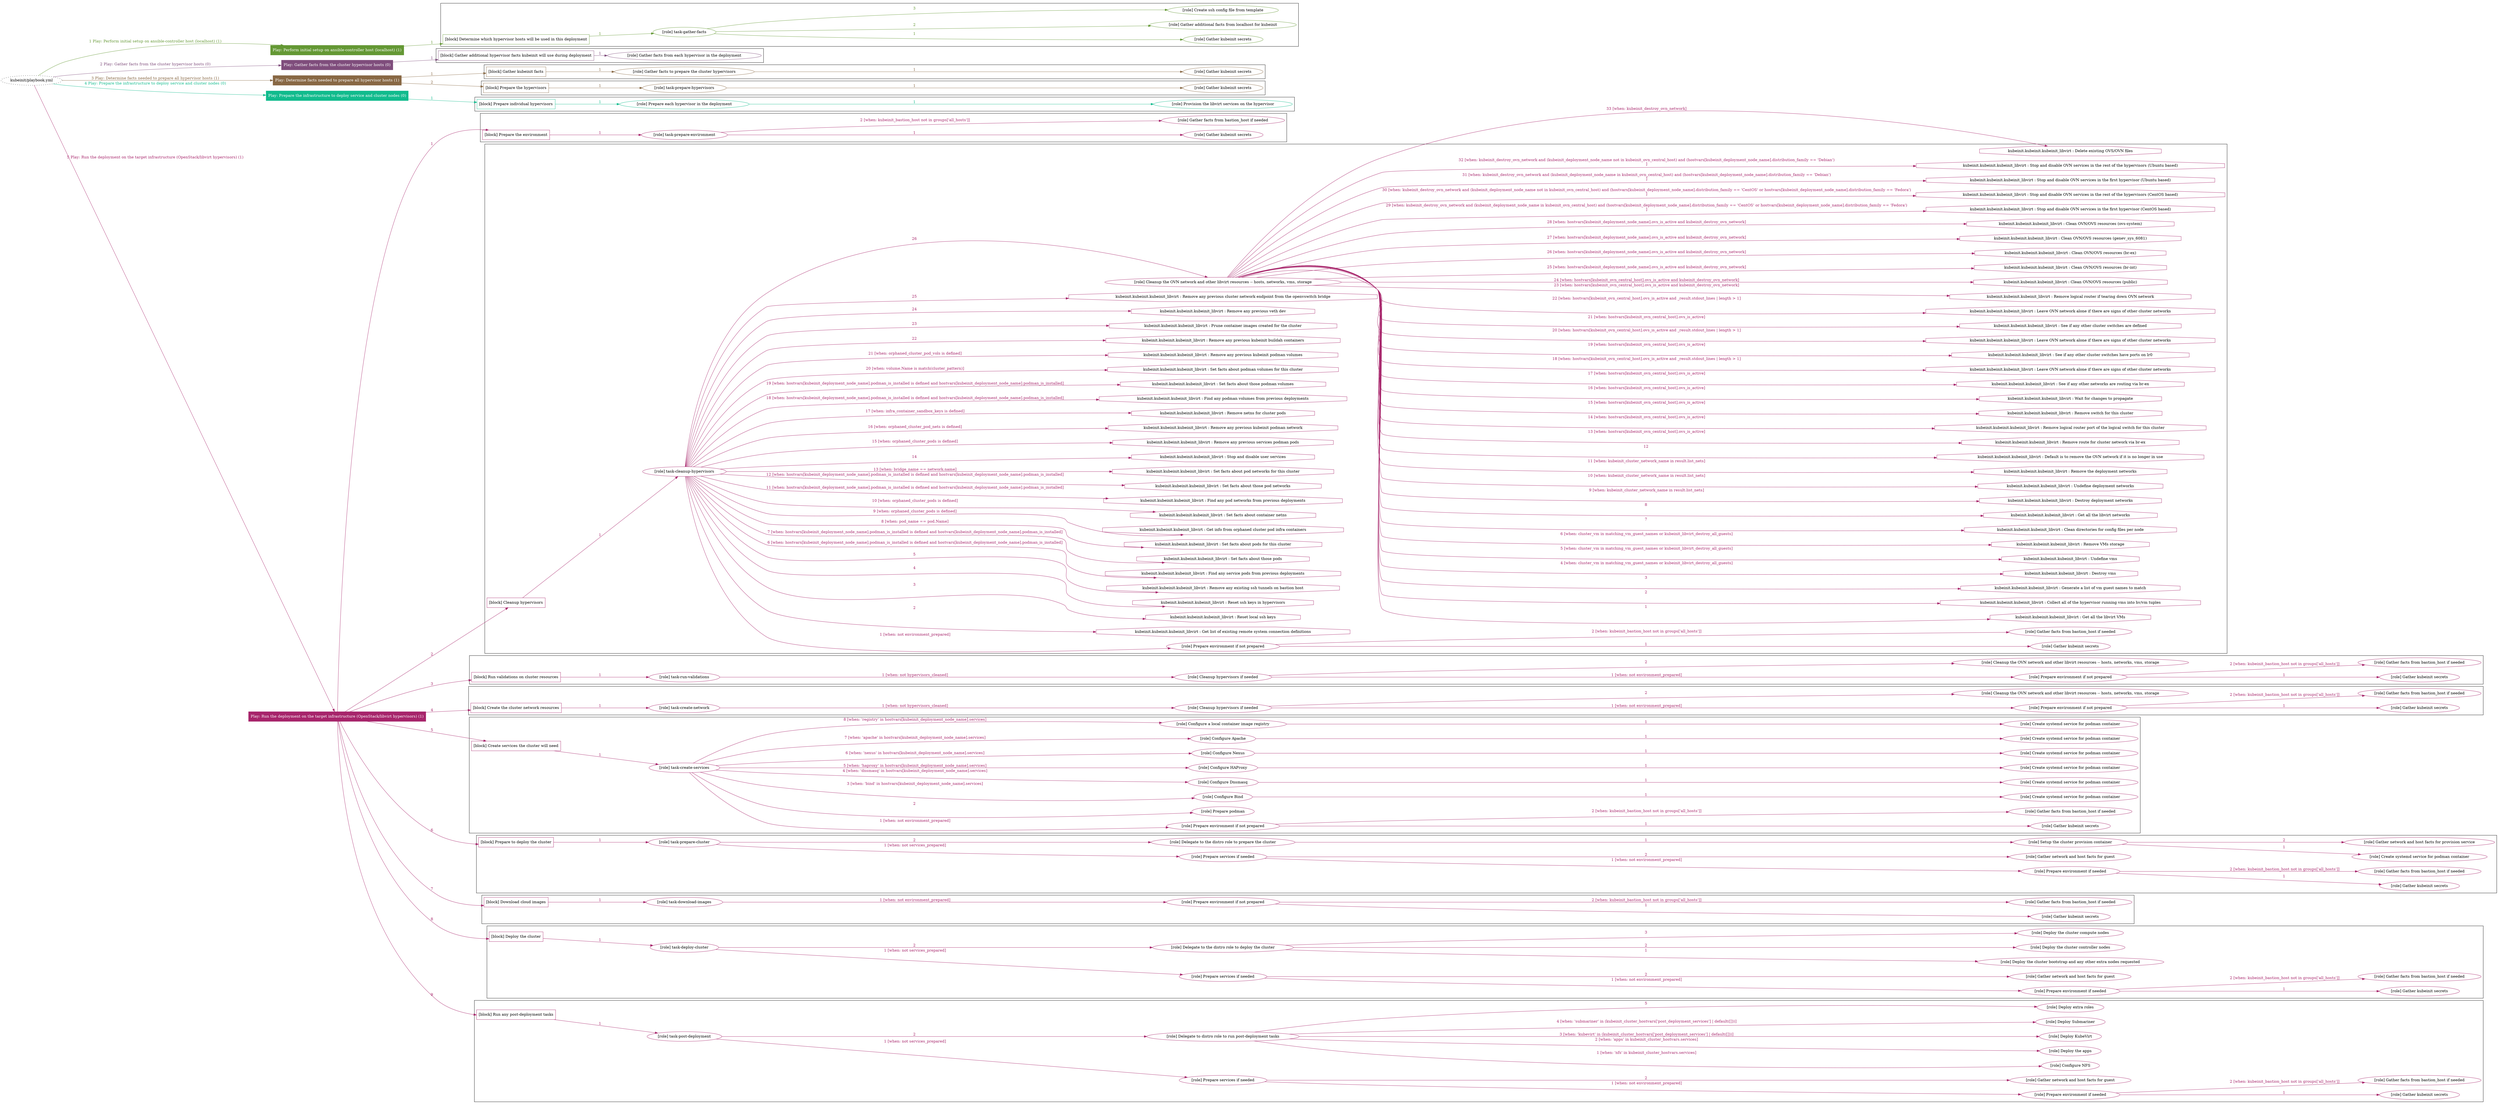 digraph {
	graph [concentrate=true ordering=in rankdir=LR ratio=fill]
	edge [esep=5 sep=10]
	"kubeinit/playbook.yml" [URL="/home/runner/work/kubeinit/kubeinit/kubeinit/playbook.yml" id=playbook_50733c15 style=dotted]
	"kubeinit/playbook.yml" -> play_2c2023c5 [label="1 Play: Perform initial setup on ansible-controller host (localhost) (1)" color="#649834" fontcolor="#649834" id=edge_play_2c2023c5 labeltooltip="1 Play: Perform initial setup on ansible-controller host (localhost) (1)" tooltip="1 Play: Perform initial setup on ansible-controller host (localhost) (1)"]
	subgraph "Play: Perform initial setup on ansible-controller host (localhost) (1)" {
		play_2c2023c5 [label="Play: Perform initial setup on ansible-controller host (localhost) (1)" URL="/home/runner/work/kubeinit/kubeinit/kubeinit/playbook.yml" color="#649834" fontcolor="#ffffff" id=play_2c2023c5 shape=box style=filled tooltip=localhost]
		play_2c2023c5 -> block_95decac6 [label=1 color="#649834" fontcolor="#649834" id=edge_block_95decac6 labeltooltip=1 tooltip=1]
		subgraph cluster_block_95decac6 {
			block_95decac6 [label="[block] Determine which hypervisor hosts will be used in this deployment" URL="/home/runner/work/kubeinit/kubeinit/kubeinit/playbook.yml" color="#649834" id=block_95decac6 labeltooltip="Determine which hypervisor hosts will be used in this deployment" shape=box tooltip="Determine which hypervisor hosts will be used in this deployment"]
			block_95decac6 -> role_810c2bce [label="1 " color="#649834" fontcolor="#649834" id=edge_role_810c2bce labeltooltip="1 " tooltip="1 "]
			subgraph "task-gather-facts" {
				role_810c2bce [label="[role] task-gather-facts" URL="/home/runner/work/kubeinit/kubeinit/kubeinit/playbook.yml" color="#649834" id=role_810c2bce tooltip="task-gather-facts"]
				role_810c2bce -> role_b7a5408e [label="1 " color="#649834" fontcolor="#649834" id=edge_role_b7a5408e labeltooltip="1 " tooltip="1 "]
				subgraph "Gather kubeinit secrets" {
					role_b7a5408e [label="[role] Gather kubeinit secrets" URL="/home/runner/.ansible/collections/ansible_collections/kubeinit/kubeinit/roles/kubeinit_prepare/tasks/build_hypervisors_group.yml" color="#649834" id=role_b7a5408e tooltip="Gather kubeinit secrets"]
				}
				role_810c2bce -> role_940d9cce [label="2 " color="#649834" fontcolor="#649834" id=edge_role_940d9cce labeltooltip="2 " tooltip="2 "]
				subgraph "Gather additional facts from localhost for kubeinit" {
					role_940d9cce [label="[role] Gather additional facts from localhost for kubeinit" URL="/home/runner/.ansible/collections/ansible_collections/kubeinit/kubeinit/roles/kubeinit_prepare/tasks/build_hypervisors_group.yml" color="#649834" id=role_940d9cce tooltip="Gather additional facts from localhost for kubeinit"]
				}
				role_810c2bce -> role_68cb63b9 [label="3 " color="#649834" fontcolor="#649834" id=edge_role_68cb63b9 labeltooltip="3 " tooltip="3 "]
				subgraph "Create ssh config file from template" {
					role_68cb63b9 [label="[role] Create ssh config file from template" URL="/home/runner/.ansible/collections/ansible_collections/kubeinit/kubeinit/roles/kubeinit_prepare/tasks/build_hypervisors_group.yml" color="#649834" id=role_68cb63b9 tooltip="Create ssh config file from template"]
				}
			}
		}
	}
	"kubeinit/playbook.yml" -> play_9b634308 [label="2 Play: Gather facts from the cluster hypervisor hosts (0)" color="#7f4d7c" fontcolor="#7f4d7c" id=edge_play_9b634308 labeltooltip="2 Play: Gather facts from the cluster hypervisor hosts (0)" tooltip="2 Play: Gather facts from the cluster hypervisor hosts (0)"]
	subgraph "Play: Gather facts from the cluster hypervisor hosts (0)" {
		play_9b634308 [label="Play: Gather facts from the cluster hypervisor hosts (0)" URL="/home/runner/work/kubeinit/kubeinit/kubeinit/playbook.yml" color="#7f4d7c" fontcolor="#ffffff" id=play_9b634308 shape=box style=filled tooltip="Play: Gather facts from the cluster hypervisor hosts (0)"]
		play_9b634308 -> block_18910c83 [label=1 color="#7f4d7c" fontcolor="#7f4d7c" id=edge_block_18910c83 labeltooltip=1 tooltip=1]
		subgraph cluster_block_18910c83 {
			block_18910c83 [label="[block] Gather additional hypervisor facts kubeinit will use during deployment" URL="/home/runner/work/kubeinit/kubeinit/kubeinit/playbook.yml" color="#7f4d7c" id=block_18910c83 labeltooltip="Gather additional hypervisor facts kubeinit will use during deployment" shape=box tooltip="Gather additional hypervisor facts kubeinit will use during deployment"]
			block_18910c83 -> role_3660ac3d [label="1 " color="#7f4d7c" fontcolor="#7f4d7c" id=edge_role_3660ac3d labeltooltip="1 " tooltip="1 "]
			subgraph "Gather facts from each hypervisor in the deployment" {
				role_3660ac3d [label="[role] Gather facts from each hypervisor in the deployment" URL="/home/runner/work/kubeinit/kubeinit/kubeinit/playbook.yml" color="#7f4d7c" id=role_3660ac3d tooltip="Gather facts from each hypervisor in the deployment"]
			}
		}
	}
	"kubeinit/playbook.yml" -> play_8ea01e84 [label="3 Play: Determine facts needed to prepare all hypervisor hosts (1)" color="#886844" fontcolor="#886844" id=edge_play_8ea01e84 labeltooltip="3 Play: Determine facts needed to prepare all hypervisor hosts (1)" tooltip="3 Play: Determine facts needed to prepare all hypervisor hosts (1)"]
	subgraph "Play: Determine facts needed to prepare all hypervisor hosts (1)" {
		play_8ea01e84 [label="Play: Determine facts needed to prepare all hypervisor hosts (1)" URL="/home/runner/work/kubeinit/kubeinit/kubeinit/playbook.yml" color="#886844" fontcolor="#ffffff" id=play_8ea01e84 shape=box style=filled tooltip=localhost]
		play_8ea01e84 -> block_56fe5f9f [label=1 color="#886844" fontcolor="#886844" id=edge_block_56fe5f9f labeltooltip=1 tooltip=1]
		subgraph cluster_block_56fe5f9f {
			block_56fe5f9f [label="[block] Gather kubeinit facts" URL="/home/runner/work/kubeinit/kubeinit/kubeinit/playbook.yml" color="#886844" id=block_56fe5f9f labeltooltip="Gather kubeinit facts" shape=box tooltip="Gather kubeinit facts"]
			block_56fe5f9f -> role_6b1246a5 [label="1 " color="#886844" fontcolor="#886844" id=edge_role_6b1246a5 labeltooltip="1 " tooltip="1 "]
			subgraph "Gather facts to prepare the cluster hypervisors" {
				role_6b1246a5 [label="[role] Gather facts to prepare the cluster hypervisors" URL="/home/runner/work/kubeinit/kubeinit/kubeinit/playbook.yml" color="#886844" id=role_6b1246a5 tooltip="Gather facts to prepare the cluster hypervisors"]
				role_6b1246a5 -> role_e393372e [label="1 " color="#886844" fontcolor="#886844" id=edge_role_e393372e labeltooltip="1 " tooltip="1 "]
				subgraph "Gather kubeinit secrets" {
					role_e393372e [label="[role] Gather kubeinit secrets" URL="/home/runner/.ansible/collections/ansible_collections/kubeinit/kubeinit/roles/kubeinit_prepare/tasks/gather_kubeinit_facts.yml" color="#886844" id=role_e393372e tooltip="Gather kubeinit secrets"]
				}
			}
		}
		play_8ea01e84 -> block_9a55b29b [label=2 color="#886844" fontcolor="#886844" id=edge_block_9a55b29b labeltooltip=2 tooltip=2]
		subgraph cluster_block_9a55b29b {
			block_9a55b29b [label="[block] Prepare the hypervisors" URL="/home/runner/work/kubeinit/kubeinit/kubeinit/playbook.yml" color="#886844" id=block_9a55b29b labeltooltip="Prepare the hypervisors" shape=box tooltip="Prepare the hypervisors"]
			block_9a55b29b -> role_7bbbe682 [label="1 " color="#886844" fontcolor="#886844" id=edge_role_7bbbe682 labeltooltip="1 " tooltip="1 "]
			subgraph "task-prepare-hypervisors" {
				role_7bbbe682 [label="[role] task-prepare-hypervisors" URL="/home/runner/work/kubeinit/kubeinit/kubeinit/playbook.yml" color="#886844" id=role_7bbbe682 tooltip="task-prepare-hypervisors"]
				role_7bbbe682 -> role_f720437b [label="1 " color="#886844" fontcolor="#886844" id=edge_role_f720437b labeltooltip="1 " tooltip="1 "]
				subgraph "Gather kubeinit secrets" {
					role_f720437b [label="[role] Gather kubeinit secrets" URL="/home/runner/.ansible/collections/ansible_collections/kubeinit/kubeinit/roles/kubeinit_prepare/tasks/gather_kubeinit_facts.yml" color="#886844" id=role_f720437b tooltip="Gather kubeinit secrets"]
				}
			}
		}
	}
	"kubeinit/playbook.yml" -> play_d560b342 [label="4 Play: Prepare the infrastructure to deploy service and cluster nodes (0)" color="#11bb8d" fontcolor="#11bb8d" id=edge_play_d560b342 labeltooltip="4 Play: Prepare the infrastructure to deploy service and cluster nodes (0)" tooltip="4 Play: Prepare the infrastructure to deploy service and cluster nodes (0)"]
	subgraph "Play: Prepare the infrastructure to deploy service and cluster nodes (0)" {
		play_d560b342 [label="Play: Prepare the infrastructure to deploy service and cluster nodes (0)" URL="/home/runner/work/kubeinit/kubeinit/kubeinit/playbook.yml" color="#11bb8d" fontcolor="#ffffff" id=play_d560b342 shape=box style=filled tooltip="Play: Prepare the infrastructure to deploy service and cluster nodes (0)"]
		play_d560b342 -> block_626ffb66 [label=1 color="#11bb8d" fontcolor="#11bb8d" id=edge_block_626ffb66 labeltooltip=1 tooltip=1]
		subgraph cluster_block_626ffb66 {
			block_626ffb66 [label="[block] Prepare individual hypervisors" URL="/home/runner/work/kubeinit/kubeinit/kubeinit/playbook.yml" color="#11bb8d" id=block_626ffb66 labeltooltip="Prepare individual hypervisors" shape=box tooltip="Prepare individual hypervisors"]
			block_626ffb66 -> role_3aca884f [label="1 " color="#11bb8d" fontcolor="#11bb8d" id=edge_role_3aca884f labeltooltip="1 " tooltip="1 "]
			subgraph "Prepare each hypervisor in the deployment" {
				role_3aca884f [label="[role] Prepare each hypervisor in the deployment" URL="/home/runner/work/kubeinit/kubeinit/kubeinit/playbook.yml" color="#11bb8d" id=role_3aca884f tooltip="Prepare each hypervisor in the deployment"]
				role_3aca884f -> role_593e7ec3 [label="1 " color="#11bb8d" fontcolor="#11bb8d" id=edge_role_593e7ec3 labeltooltip="1 " tooltip="1 "]
				subgraph "Provision the libvirt services on the hypervisor" {
					role_593e7ec3 [label="[role] Provision the libvirt services on the hypervisor" URL="/home/runner/.ansible/collections/ansible_collections/kubeinit/kubeinit/roles/kubeinit_prepare/tasks/prepare_hypervisor.yml" color="#11bb8d" id=role_593e7ec3 tooltip="Provision the libvirt services on the hypervisor"]
				}
			}
		}
	}
	"kubeinit/playbook.yml" -> play_6e4ad6c1 [label="5 Play: Run the deployment on the target infrastructure (OpenStack/libvirt hypervisors) (1)" color="#a7256b" fontcolor="#a7256b" id=edge_play_6e4ad6c1 labeltooltip="5 Play: Run the deployment on the target infrastructure (OpenStack/libvirt hypervisors) (1)" tooltip="5 Play: Run the deployment on the target infrastructure (OpenStack/libvirt hypervisors) (1)"]
	subgraph "Play: Run the deployment on the target infrastructure (OpenStack/libvirt hypervisors) (1)" {
		play_6e4ad6c1 [label="Play: Run the deployment on the target infrastructure (OpenStack/libvirt hypervisors) (1)" URL="/home/runner/work/kubeinit/kubeinit/kubeinit/playbook.yml" color="#a7256b" fontcolor="#ffffff" id=play_6e4ad6c1 shape=box style=filled tooltip=localhost]
		play_6e4ad6c1 -> block_3045b978 [label=1 color="#a7256b" fontcolor="#a7256b" id=edge_block_3045b978 labeltooltip=1 tooltip=1]
		subgraph cluster_block_3045b978 {
			block_3045b978 [label="[block] Prepare the environment" URL="/home/runner/work/kubeinit/kubeinit/kubeinit/playbook.yml" color="#a7256b" id=block_3045b978 labeltooltip="Prepare the environment" shape=box tooltip="Prepare the environment"]
			block_3045b978 -> role_f0e98e4e [label="1 " color="#a7256b" fontcolor="#a7256b" id=edge_role_f0e98e4e labeltooltip="1 " tooltip="1 "]
			subgraph "task-prepare-environment" {
				role_f0e98e4e [label="[role] task-prepare-environment" URL="/home/runner/work/kubeinit/kubeinit/kubeinit/playbook.yml" color="#a7256b" id=role_f0e98e4e tooltip="task-prepare-environment"]
				role_f0e98e4e -> role_36ec9cdf [label="1 " color="#a7256b" fontcolor="#a7256b" id=edge_role_36ec9cdf labeltooltip="1 " tooltip="1 "]
				subgraph "Gather kubeinit secrets" {
					role_36ec9cdf [label="[role] Gather kubeinit secrets" URL="/home/runner/.ansible/collections/ansible_collections/kubeinit/kubeinit/roles/kubeinit_prepare/tasks/gather_kubeinit_facts.yml" color="#a7256b" id=role_36ec9cdf tooltip="Gather kubeinit secrets"]
				}
				role_f0e98e4e -> role_1f6e41db [label="2 [when: kubeinit_bastion_host not in groups['all_hosts']]" color="#a7256b" fontcolor="#a7256b" id=edge_role_1f6e41db labeltooltip="2 [when: kubeinit_bastion_host not in groups['all_hosts']]" tooltip="2 [when: kubeinit_bastion_host not in groups['all_hosts']]"]
				subgraph "Gather facts from bastion_host if needed" {
					role_1f6e41db [label="[role] Gather facts from bastion_host if needed" URL="/home/runner/.ansible/collections/ansible_collections/kubeinit/kubeinit/roles/kubeinit_prepare/tasks/main.yml" color="#a7256b" id=role_1f6e41db tooltip="Gather facts from bastion_host if needed"]
				}
			}
		}
		play_6e4ad6c1 -> block_cad4ad90 [label=2 color="#a7256b" fontcolor="#a7256b" id=edge_block_cad4ad90 labeltooltip=2 tooltip=2]
		subgraph cluster_block_cad4ad90 {
			block_cad4ad90 [label="[block] Cleanup hypervisors" URL="/home/runner/work/kubeinit/kubeinit/kubeinit/playbook.yml" color="#a7256b" id=block_cad4ad90 labeltooltip="Cleanup hypervisors" shape=box tooltip="Cleanup hypervisors"]
			block_cad4ad90 -> role_e91a68bd [label="1 " color="#a7256b" fontcolor="#a7256b" id=edge_role_e91a68bd labeltooltip="1 " tooltip="1 "]
			subgraph "task-cleanup-hypervisors" {
				role_e91a68bd [label="[role] task-cleanup-hypervisors" URL="/home/runner/work/kubeinit/kubeinit/kubeinit/playbook.yml" color="#a7256b" id=role_e91a68bd tooltip="task-cleanup-hypervisors"]
				role_e91a68bd -> role_623dda68 [label="1 [when: not environment_prepared]" color="#a7256b" fontcolor="#a7256b" id=edge_role_623dda68 labeltooltip="1 [when: not environment_prepared]" tooltip="1 [when: not environment_prepared]"]
				subgraph "Prepare environment if not prepared" {
					role_623dda68 [label="[role] Prepare environment if not prepared" URL="/home/runner/.ansible/collections/ansible_collections/kubeinit/kubeinit/roles/kubeinit_libvirt/tasks/cleanup_hypervisors.yml" color="#a7256b" id=role_623dda68 tooltip="Prepare environment if not prepared"]
					role_623dda68 -> role_19ee28ae [label="1 " color="#a7256b" fontcolor="#a7256b" id=edge_role_19ee28ae labeltooltip="1 " tooltip="1 "]
					subgraph "Gather kubeinit secrets" {
						role_19ee28ae [label="[role] Gather kubeinit secrets" URL="/home/runner/.ansible/collections/ansible_collections/kubeinit/kubeinit/roles/kubeinit_prepare/tasks/gather_kubeinit_facts.yml" color="#a7256b" id=role_19ee28ae tooltip="Gather kubeinit secrets"]
					}
					role_623dda68 -> role_f26d7e26 [label="2 [when: kubeinit_bastion_host not in groups['all_hosts']]" color="#a7256b" fontcolor="#a7256b" id=edge_role_f26d7e26 labeltooltip="2 [when: kubeinit_bastion_host not in groups['all_hosts']]" tooltip="2 [when: kubeinit_bastion_host not in groups['all_hosts']]"]
					subgraph "Gather facts from bastion_host if needed" {
						role_f26d7e26 [label="[role] Gather facts from bastion_host if needed" URL="/home/runner/.ansible/collections/ansible_collections/kubeinit/kubeinit/roles/kubeinit_prepare/tasks/main.yml" color="#a7256b" id=role_f26d7e26 tooltip="Gather facts from bastion_host if needed"]
					}
				}
				task_4ccf0868 [label="kubeinit.kubeinit.kubeinit_libvirt : Get list of existing remote system connection definitions" URL="/home/runner/.ansible/collections/ansible_collections/kubeinit/kubeinit/roles/kubeinit_libvirt/tasks/cleanup_hypervisors.yml" color="#a7256b" id=task_4ccf0868 shape=octagon tooltip="kubeinit.kubeinit.kubeinit_libvirt : Get list of existing remote system connection definitions"]
				role_e91a68bd -> task_4ccf0868 [label="2 " color="#a7256b" fontcolor="#a7256b" id=edge_task_4ccf0868 labeltooltip="2 " tooltip="2 "]
				task_17186cb2 [label="kubeinit.kubeinit.kubeinit_libvirt : Reset local ssh keys" URL="/home/runner/.ansible/collections/ansible_collections/kubeinit/kubeinit/roles/kubeinit_libvirt/tasks/cleanup_hypervisors.yml" color="#a7256b" id=task_17186cb2 shape=octagon tooltip="kubeinit.kubeinit.kubeinit_libvirt : Reset local ssh keys"]
				role_e91a68bd -> task_17186cb2 [label="3 " color="#a7256b" fontcolor="#a7256b" id=edge_task_17186cb2 labeltooltip="3 " tooltip="3 "]
				task_6654eeda [label="kubeinit.kubeinit.kubeinit_libvirt : Reset ssh keys in hypervisors" URL="/home/runner/.ansible/collections/ansible_collections/kubeinit/kubeinit/roles/kubeinit_libvirt/tasks/cleanup_hypervisors.yml" color="#a7256b" id=task_6654eeda shape=octagon tooltip="kubeinit.kubeinit.kubeinit_libvirt : Reset ssh keys in hypervisors"]
				role_e91a68bd -> task_6654eeda [label="4 " color="#a7256b" fontcolor="#a7256b" id=edge_task_6654eeda labeltooltip="4 " tooltip="4 "]
				task_e67f576b [label="kubeinit.kubeinit.kubeinit_libvirt : Remove any existing ssh tunnels on bastion host" URL="/home/runner/.ansible/collections/ansible_collections/kubeinit/kubeinit/roles/kubeinit_libvirt/tasks/cleanup_hypervisors.yml" color="#a7256b" id=task_e67f576b shape=octagon tooltip="kubeinit.kubeinit.kubeinit_libvirt : Remove any existing ssh tunnels on bastion host"]
				role_e91a68bd -> task_e67f576b [label="5 " color="#a7256b" fontcolor="#a7256b" id=edge_task_e67f576b labeltooltip="5 " tooltip="5 "]
				task_dc6add67 [label="kubeinit.kubeinit.kubeinit_libvirt : Find any service pods from previous deployments" URL="/home/runner/.ansible/collections/ansible_collections/kubeinit/kubeinit/roles/kubeinit_libvirt/tasks/cleanup_hypervisors.yml" color="#a7256b" id=task_dc6add67 shape=octagon tooltip="kubeinit.kubeinit.kubeinit_libvirt : Find any service pods from previous deployments"]
				role_e91a68bd -> task_dc6add67 [label="6 [when: hostvars[kubeinit_deployment_node_name].podman_is_installed is defined and hostvars[kubeinit_deployment_node_name].podman_is_installed]" color="#a7256b" fontcolor="#a7256b" id=edge_task_dc6add67 labeltooltip="6 [when: hostvars[kubeinit_deployment_node_name].podman_is_installed is defined and hostvars[kubeinit_deployment_node_name].podman_is_installed]" tooltip="6 [when: hostvars[kubeinit_deployment_node_name].podman_is_installed is defined and hostvars[kubeinit_deployment_node_name].podman_is_installed]"]
				task_32ce5f33 [label="kubeinit.kubeinit.kubeinit_libvirt : Set facts about those pods" URL="/home/runner/.ansible/collections/ansible_collections/kubeinit/kubeinit/roles/kubeinit_libvirt/tasks/cleanup_hypervisors.yml" color="#a7256b" id=task_32ce5f33 shape=octagon tooltip="kubeinit.kubeinit.kubeinit_libvirt : Set facts about those pods"]
				role_e91a68bd -> task_32ce5f33 [label="7 [when: hostvars[kubeinit_deployment_node_name].podman_is_installed is defined and hostvars[kubeinit_deployment_node_name].podman_is_installed]" color="#a7256b" fontcolor="#a7256b" id=edge_task_32ce5f33 labeltooltip="7 [when: hostvars[kubeinit_deployment_node_name].podman_is_installed is defined and hostvars[kubeinit_deployment_node_name].podman_is_installed]" tooltip="7 [when: hostvars[kubeinit_deployment_node_name].podman_is_installed is defined and hostvars[kubeinit_deployment_node_name].podman_is_installed]"]
				task_ec6d4315 [label="kubeinit.kubeinit.kubeinit_libvirt : Set facts about pods for this cluster" URL="/home/runner/.ansible/collections/ansible_collections/kubeinit/kubeinit/roles/kubeinit_libvirt/tasks/cleanup_hypervisors.yml" color="#a7256b" id=task_ec6d4315 shape=octagon tooltip="kubeinit.kubeinit.kubeinit_libvirt : Set facts about pods for this cluster"]
				role_e91a68bd -> task_ec6d4315 [label="8 [when: pod_name == pod.Name]" color="#a7256b" fontcolor="#a7256b" id=edge_task_ec6d4315 labeltooltip="8 [when: pod_name == pod.Name]" tooltip="8 [when: pod_name == pod.Name]"]
				task_d1d7f789 [label="kubeinit.kubeinit.kubeinit_libvirt : Get info from orphaned cluster pod infra containers" URL="/home/runner/.ansible/collections/ansible_collections/kubeinit/kubeinit/roles/kubeinit_libvirt/tasks/cleanup_hypervisors.yml" color="#a7256b" id=task_d1d7f789 shape=octagon tooltip="kubeinit.kubeinit.kubeinit_libvirt : Get info from orphaned cluster pod infra containers"]
				role_e91a68bd -> task_d1d7f789 [label="9 [when: orphaned_cluster_pods is defined]" color="#a7256b" fontcolor="#a7256b" id=edge_task_d1d7f789 labeltooltip="9 [when: orphaned_cluster_pods is defined]" tooltip="9 [when: orphaned_cluster_pods is defined]"]
				task_fd933dae [label="kubeinit.kubeinit.kubeinit_libvirt : Set facts about container netns" URL="/home/runner/.ansible/collections/ansible_collections/kubeinit/kubeinit/roles/kubeinit_libvirt/tasks/cleanup_hypervisors.yml" color="#a7256b" id=task_fd933dae shape=octagon tooltip="kubeinit.kubeinit.kubeinit_libvirt : Set facts about container netns"]
				role_e91a68bd -> task_fd933dae [label="10 [when: orphaned_cluster_pods is defined]" color="#a7256b" fontcolor="#a7256b" id=edge_task_fd933dae labeltooltip="10 [when: orphaned_cluster_pods is defined]" tooltip="10 [when: orphaned_cluster_pods is defined]"]
				task_9ab3e3a7 [label="kubeinit.kubeinit.kubeinit_libvirt : Find any pod networks from previous deployments" URL="/home/runner/.ansible/collections/ansible_collections/kubeinit/kubeinit/roles/kubeinit_libvirt/tasks/cleanup_hypervisors.yml" color="#a7256b" id=task_9ab3e3a7 shape=octagon tooltip="kubeinit.kubeinit.kubeinit_libvirt : Find any pod networks from previous deployments"]
				role_e91a68bd -> task_9ab3e3a7 [label="11 [when: hostvars[kubeinit_deployment_node_name].podman_is_installed is defined and hostvars[kubeinit_deployment_node_name].podman_is_installed]" color="#a7256b" fontcolor="#a7256b" id=edge_task_9ab3e3a7 labeltooltip="11 [when: hostvars[kubeinit_deployment_node_name].podman_is_installed is defined and hostvars[kubeinit_deployment_node_name].podman_is_installed]" tooltip="11 [when: hostvars[kubeinit_deployment_node_name].podman_is_installed is defined and hostvars[kubeinit_deployment_node_name].podman_is_installed]"]
				task_ce394ff9 [label="kubeinit.kubeinit.kubeinit_libvirt : Set facts about those pod networks" URL="/home/runner/.ansible/collections/ansible_collections/kubeinit/kubeinit/roles/kubeinit_libvirt/tasks/cleanup_hypervisors.yml" color="#a7256b" id=task_ce394ff9 shape=octagon tooltip="kubeinit.kubeinit.kubeinit_libvirt : Set facts about those pod networks"]
				role_e91a68bd -> task_ce394ff9 [label="12 [when: hostvars[kubeinit_deployment_node_name].podman_is_installed is defined and hostvars[kubeinit_deployment_node_name].podman_is_installed]" color="#a7256b" fontcolor="#a7256b" id=edge_task_ce394ff9 labeltooltip="12 [when: hostvars[kubeinit_deployment_node_name].podman_is_installed is defined and hostvars[kubeinit_deployment_node_name].podman_is_installed]" tooltip="12 [when: hostvars[kubeinit_deployment_node_name].podman_is_installed is defined and hostvars[kubeinit_deployment_node_name].podman_is_installed]"]
				task_1abb1e14 [label="kubeinit.kubeinit.kubeinit_libvirt : Set facts about pod networks for this cluster" URL="/home/runner/.ansible/collections/ansible_collections/kubeinit/kubeinit/roles/kubeinit_libvirt/tasks/cleanup_hypervisors.yml" color="#a7256b" id=task_1abb1e14 shape=octagon tooltip="kubeinit.kubeinit.kubeinit_libvirt : Set facts about pod networks for this cluster"]
				role_e91a68bd -> task_1abb1e14 [label="13 [when: bridge_name == network.name]" color="#a7256b" fontcolor="#a7256b" id=edge_task_1abb1e14 labeltooltip="13 [when: bridge_name == network.name]" tooltip="13 [when: bridge_name == network.name]"]
				task_4e96e82e [label="kubeinit.kubeinit.kubeinit_libvirt : Stop and disable user services" URL="/home/runner/.ansible/collections/ansible_collections/kubeinit/kubeinit/roles/kubeinit_libvirt/tasks/cleanup_hypervisors.yml" color="#a7256b" id=task_4e96e82e shape=octagon tooltip="kubeinit.kubeinit.kubeinit_libvirt : Stop and disable user services"]
				role_e91a68bd -> task_4e96e82e [label="14 " color="#a7256b" fontcolor="#a7256b" id=edge_task_4e96e82e labeltooltip="14 " tooltip="14 "]
				task_cdbf0bf0 [label="kubeinit.kubeinit.kubeinit_libvirt : Remove any previous services podman pods" URL="/home/runner/.ansible/collections/ansible_collections/kubeinit/kubeinit/roles/kubeinit_libvirt/tasks/cleanup_hypervisors.yml" color="#a7256b" id=task_cdbf0bf0 shape=octagon tooltip="kubeinit.kubeinit.kubeinit_libvirt : Remove any previous services podman pods"]
				role_e91a68bd -> task_cdbf0bf0 [label="15 [when: orphaned_cluster_pods is defined]" color="#a7256b" fontcolor="#a7256b" id=edge_task_cdbf0bf0 labeltooltip="15 [when: orphaned_cluster_pods is defined]" tooltip="15 [when: orphaned_cluster_pods is defined]"]
				task_65f8ee76 [label="kubeinit.kubeinit.kubeinit_libvirt : Remove any previous kubeinit podman network" URL="/home/runner/.ansible/collections/ansible_collections/kubeinit/kubeinit/roles/kubeinit_libvirt/tasks/cleanup_hypervisors.yml" color="#a7256b" id=task_65f8ee76 shape=octagon tooltip="kubeinit.kubeinit.kubeinit_libvirt : Remove any previous kubeinit podman network"]
				role_e91a68bd -> task_65f8ee76 [label="16 [when: orphaned_cluster_pod_nets is defined]" color="#a7256b" fontcolor="#a7256b" id=edge_task_65f8ee76 labeltooltip="16 [when: orphaned_cluster_pod_nets is defined]" tooltip="16 [when: orphaned_cluster_pod_nets is defined]"]
				task_ca952d00 [label="kubeinit.kubeinit.kubeinit_libvirt : Remove netns for cluster pods" URL="/home/runner/.ansible/collections/ansible_collections/kubeinit/kubeinit/roles/kubeinit_libvirt/tasks/cleanup_hypervisors.yml" color="#a7256b" id=task_ca952d00 shape=octagon tooltip="kubeinit.kubeinit.kubeinit_libvirt : Remove netns for cluster pods"]
				role_e91a68bd -> task_ca952d00 [label="17 [when: infra_container_sandbox_keys is defined]" color="#a7256b" fontcolor="#a7256b" id=edge_task_ca952d00 labeltooltip="17 [when: infra_container_sandbox_keys is defined]" tooltip="17 [when: infra_container_sandbox_keys is defined]"]
				task_bd62bd6e [label="kubeinit.kubeinit.kubeinit_libvirt : Find any podman volumes from previous deployments" URL="/home/runner/.ansible/collections/ansible_collections/kubeinit/kubeinit/roles/kubeinit_libvirt/tasks/cleanup_hypervisors.yml" color="#a7256b" id=task_bd62bd6e shape=octagon tooltip="kubeinit.kubeinit.kubeinit_libvirt : Find any podman volumes from previous deployments"]
				role_e91a68bd -> task_bd62bd6e [label="18 [when: hostvars[kubeinit_deployment_node_name].podman_is_installed is defined and hostvars[kubeinit_deployment_node_name].podman_is_installed]" color="#a7256b" fontcolor="#a7256b" id=edge_task_bd62bd6e labeltooltip="18 [when: hostvars[kubeinit_deployment_node_name].podman_is_installed is defined and hostvars[kubeinit_deployment_node_name].podman_is_installed]" tooltip="18 [when: hostvars[kubeinit_deployment_node_name].podman_is_installed is defined and hostvars[kubeinit_deployment_node_name].podman_is_installed]"]
				task_010676f7 [label="kubeinit.kubeinit.kubeinit_libvirt : Set facts about those podman volumes" URL="/home/runner/.ansible/collections/ansible_collections/kubeinit/kubeinit/roles/kubeinit_libvirt/tasks/cleanup_hypervisors.yml" color="#a7256b" id=task_010676f7 shape=octagon tooltip="kubeinit.kubeinit.kubeinit_libvirt : Set facts about those podman volumes"]
				role_e91a68bd -> task_010676f7 [label="19 [when: hostvars[kubeinit_deployment_node_name].podman_is_installed is defined and hostvars[kubeinit_deployment_node_name].podman_is_installed]" color="#a7256b" fontcolor="#a7256b" id=edge_task_010676f7 labeltooltip="19 [when: hostvars[kubeinit_deployment_node_name].podman_is_installed is defined and hostvars[kubeinit_deployment_node_name].podman_is_installed]" tooltip="19 [when: hostvars[kubeinit_deployment_node_name].podman_is_installed is defined and hostvars[kubeinit_deployment_node_name].podman_is_installed]"]
				task_af98c37a [label="kubeinit.kubeinit.kubeinit_libvirt : Set facts about podman volumes for this cluster" URL="/home/runner/.ansible/collections/ansible_collections/kubeinit/kubeinit/roles/kubeinit_libvirt/tasks/cleanup_hypervisors.yml" color="#a7256b" id=task_af98c37a shape=octagon tooltip="kubeinit.kubeinit.kubeinit_libvirt : Set facts about podman volumes for this cluster"]
				role_e91a68bd -> task_af98c37a [label="20 [when: volume.Name is match(cluster_pattern)]" color="#a7256b" fontcolor="#a7256b" id=edge_task_af98c37a labeltooltip="20 [when: volume.Name is match(cluster_pattern)]" tooltip="20 [when: volume.Name is match(cluster_pattern)]"]
				task_09c600d7 [label="kubeinit.kubeinit.kubeinit_libvirt : Remove any previous kubeinit podman volumes" URL="/home/runner/.ansible/collections/ansible_collections/kubeinit/kubeinit/roles/kubeinit_libvirt/tasks/cleanup_hypervisors.yml" color="#a7256b" id=task_09c600d7 shape=octagon tooltip="kubeinit.kubeinit.kubeinit_libvirt : Remove any previous kubeinit podman volumes"]
				role_e91a68bd -> task_09c600d7 [label="21 [when: orphaned_cluster_pod_vols is defined]" color="#a7256b" fontcolor="#a7256b" id=edge_task_09c600d7 labeltooltip="21 [when: orphaned_cluster_pod_vols is defined]" tooltip="21 [when: orphaned_cluster_pod_vols is defined]"]
				task_acdcda8b [label="kubeinit.kubeinit.kubeinit_libvirt : Remove any previous kubeinit buildah containers" URL="/home/runner/.ansible/collections/ansible_collections/kubeinit/kubeinit/roles/kubeinit_libvirt/tasks/cleanup_hypervisors.yml" color="#a7256b" id=task_acdcda8b shape=octagon tooltip="kubeinit.kubeinit.kubeinit_libvirt : Remove any previous kubeinit buildah containers"]
				role_e91a68bd -> task_acdcda8b [label="22 " color="#a7256b" fontcolor="#a7256b" id=edge_task_acdcda8b labeltooltip="22 " tooltip="22 "]
				task_60bf204e [label="kubeinit.kubeinit.kubeinit_libvirt : Prune container images created for the cluster" URL="/home/runner/.ansible/collections/ansible_collections/kubeinit/kubeinit/roles/kubeinit_libvirt/tasks/cleanup_hypervisors.yml" color="#a7256b" id=task_60bf204e shape=octagon tooltip="kubeinit.kubeinit.kubeinit_libvirt : Prune container images created for the cluster"]
				role_e91a68bd -> task_60bf204e [label="23 " color="#a7256b" fontcolor="#a7256b" id=edge_task_60bf204e labeltooltip="23 " tooltip="23 "]
				task_bf7f54da [label="kubeinit.kubeinit.kubeinit_libvirt : Remove any previous veth dev" URL="/home/runner/.ansible/collections/ansible_collections/kubeinit/kubeinit/roles/kubeinit_libvirt/tasks/cleanup_hypervisors.yml" color="#a7256b" id=task_bf7f54da shape=octagon tooltip="kubeinit.kubeinit.kubeinit_libvirt : Remove any previous veth dev"]
				role_e91a68bd -> task_bf7f54da [label="24 " color="#a7256b" fontcolor="#a7256b" id=edge_task_bf7f54da labeltooltip="24 " tooltip="24 "]
				task_93888e03 [label="kubeinit.kubeinit.kubeinit_libvirt : Remove any previous cluster network endpoint from the openvswitch bridge" URL="/home/runner/.ansible/collections/ansible_collections/kubeinit/kubeinit/roles/kubeinit_libvirt/tasks/cleanup_hypervisors.yml" color="#a7256b" id=task_93888e03 shape=octagon tooltip="kubeinit.kubeinit.kubeinit_libvirt : Remove any previous cluster network endpoint from the openvswitch bridge"]
				role_e91a68bd -> task_93888e03 [label="25 " color="#a7256b" fontcolor="#a7256b" id=edge_task_93888e03 labeltooltip="25 " tooltip="25 "]
				role_e91a68bd -> role_ca78d326 [label="26 " color="#a7256b" fontcolor="#a7256b" id=edge_role_ca78d326 labeltooltip="26 " tooltip="26 "]
				subgraph "Cleanup the OVN network and other libvirt resources -- hosts, networks, vms, storage" {
					role_ca78d326 [label="[role] Cleanup the OVN network and other libvirt resources -- hosts, networks, vms, storage" URL="/home/runner/.ansible/collections/ansible_collections/kubeinit/kubeinit/roles/kubeinit_libvirt/tasks/cleanup_hypervisors.yml" color="#a7256b" id=role_ca78d326 tooltip="Cleanup the OVN network and other libvirt resources -- hosts, networks, vms, storage"]
					task_69d3f41a [label="kubeinit.kubeinit.kubeinit_libvirt : Get all the libvirt VMs" URL="/home/runner/.ansible/collections/ansible_collections/kubeinit/kubeinit/roles/kubeinit_libvirt/tasks/cleanup_libvirt.yml" color="#a7256b" id=task_69d3f41a shape=octagon tooltip="kubeinit.kubeinit.kubeinit_libvirt : Get all the libvirt VMs"]
					role_ca78d326 -> task_69d3f41a [label="1 " color="#a7256b" fontcolor="#a7256b" id=edge_task_69d3f41a labeltooltip="1 " tooltip="1 "]
					task_1bc4e51a [label="kubeinit.kubeinit.kubeinit_libvirt : Collect all of the hypervisor running vms into hv/vm tuples" URL="/home/runner/.ansible/collections/ansible_collections/kubeinit/kubeinit/roles/kubeinit_libvirt/tasks/cleanup_libvirt.yml" color="#a7256b" id=task_1bc4e51a shape=octagon tooltip="kubeinit.kubeinit.kubeinit_libvirt : Collect all of the hypervisor running vms into hv/vm tuples"]
					role_ca78d326 -> task_1bc4e51a [label="2 " color="#a7256b" fontcolor="#a7256b" id=edge_task_1bc4e51a labeltooltip="2 " tooltip="2 "]
					task_7750d49f [label="kubeinit.kubeinit.kubeinit_libvirt : Generate a list of vm guest names to match" URL="/home/runner/.ansible/collections/ansible_collections/kubeinit/kubeinit/roles/kubeinit_libvirt/tasks/cleanup_libvirt.yml" color="#a7256b" id=task_7750d49f shape=octagon tooltip="kubeinit.kubeinit.kubeinit_libvirt : Generate a list of vm guest names to match"]
					role_ca78d326 -> task_7750d49f [label="3 " color="#a7256b" fontcolor="#a7256b" id=edge_task_7750d49f labeltooltip="3 " tooltip="3 "]
					task_f5e7a650 [label="kubeinit.kubeinit.kubeinit_libvirt : Destroy vms" URL="/home/runner/.ansible/collections/ansible_collections/kubeinit/kubeinit/roles/kubeinit_libvirt/tasks/cleanup_libvirt.yml" color="#a7256b" id=task_f5e7a650 shape=octagon tooltip="kubeinit.kubeinit.kubeinit_libvirt : Destroy vms"]
					role_ca78d326 -> task_f5e7a650 [label="4 [when: cluster_vm in matching_vm_guest_names or kubeinit_libvirt_destroy_all_guests]" color="#a7256b" fontcolor="#a7256b" id=edge_task_f5e7a650 labeltooltip="4 [when: cluster_vm in matching_vm_guest_names or kubeinit_libvirt_destroy_all_guests]" tooltip="4 [when: cluster_vm in matching_vm_guest_names or kubeinit_libvirt_destroy_all_guests]"]
					task_60a2be92 [label="kubeinit.kubeinit.kubeinit_libvirt : Undefine vms" URL="/home/runner/.ansible/collections/ansible_collections/kubeinit/kubeinit/roles/kubeinit_libvirt/tasks/cleanup_libvirt.yml" color="#a7256b" id=task_60a2be92 shape=octagon tooltip="kubeinit.kubeinit.kubeinit_libvirt : Undefine vms"]
					role_ca78d326 -> task_60a2be92 [label="5 [when: cluster_vm in matching_vm_guest_names or kubeinit_libvirt_destroy_all_guests]" color="#a7256b" fontcolor="#a7256b" id=edge_task_60a2be92 labeltooltip="5 [when: cluster_vm in matching_vm_guest_names or kubeinit_libvirt_destroy_all_guests]" tooltip="5 [when: cluster_vm in matching_vm_guest_names or kubeinit_libvirt_destroy_all_guests]"]
					task_74fb5319 [label="kubeinit.kubeinit.kubeinit_libvirt : Remove VMs storage" URL="/home/runner/.ansible/collections/ansible_collections/kubeinit/kubeinit/roles/kubeinit_libvirt/tasks/cleanup_libvirt.yml" color="#a7256b" id=task_74fb5319 shape=octagon tooltip="kubeinit.kubeinit.kubeinit_libvirt : Remove VMs storage"]
					role_ca78d326 -> task_74fb5319 [label="6 [when: cluster_vm in matching_vm_guest_names or kubeinit_libvirt_destroy_all_guests]" color="#a7256b" fontcolor="#a7256b" id=edge_task_74fb5319 labeltooltip="6 [when: cluster_vm in matching_vm_guest_names or kubeinit_libvirt_destroy_all_guests]" tooltip="6 [when: cluster_vm in matching_vm_guest_names or kubeinit_libvirt_destroy_all_guests]"]
					task_21452fda [label="kubeinit.kubeinit.kubeinit_libvirt : Clean directories for config files per node" URL="/home/runner/.ansible/collections/ansible_collections/kubeinit/kubeinit/roles/kubeinit_libvirt/tasks/cleanup_libvirt.yml" color="#a7256b" id=task_21452fda shape=octagon tooltip="kubeinit.kubeinit.kubeinit_libvirt : Clean directories for config files per node"]
					role_ca78d326 -> task_21452fda [label="7 " color="#a7256b" fontcolor="#a7256b" id=edge_task_21452fda labeltooltip="7 " tooltip="7 "]
					task_09eb3346 [label="kubeinit.kubeinit.kubeinit_libvirt : Get all the libvirt networks" URL="/home/runner/.ansible/collections/ansible_collections/kubeinit/kubeinit/roles/kubeinit_libvirt/tasks/cleanup_libvirt.yml" color="#a7256b" id=task_09eb3346 shape=octagon tooltip="kubeinit.kubeinit.kubeinit_libvirt : Get all the libvirt networks"]
					role_ca78d326 -> task_09eb3346 [label="8 " color="#a7256b" fontcolor="#a7256b" id=edge_task_09eb3346 labeltooltip="8 " tooltip="8 "]
					task_8113c2c3 [label="kubeinit.kubeinit.kubeinit_libvirt : Destroy deployment networks" URL="/home/runner/.ansible/collections/ansible_collections/kubeinit/kubeinit/roles/kubeinit_libvirt/tasks/cleanup_libvirt.yml" color="#a7256b" id=task_8113c2c3 shape=octagon tooltip="kubeinit.kubeinit.kubeinit_libvirt : Destroy deployment networks"]
					role_ca78d326 -> task_8113c2c3 [label="9 [when: kubeinit_cluster_network_name in result.list_nets]" color="#a7256b" fontcolor="#a7256b" id=edge_task_8113c2c3 labeltooltip="9 [when: kubeinit_cluster_network_name in result.list_nets]" tooltip="9 [when: kubeinit_cluster_network_name in result.list_nets]"]
					task_ee29b11b [label="kubeinit.kubeinit.kubeinit_libvirt : Undefine deployment networks" URL="/home/runner/.ansible/collections/ansible_collections/kubeinit/kubeinit/roles/kubeinit_libvirt/tasks/cleanup_libvirt.yml" color="#a7256b" id=task_ee29b11b shape=octagon tooltip="kubeinit.kubeinit.kubeinit_libvirt : Undefine deployment networks"]
					role_ca78d326 -> task_ee29b11b [label="10 [when: kubeinit_cluster_network_name in result.list_nets]" color="#a7256b" fontcolor="#a7256b" id=edge_task_ee29b11b labeltooltip="10 [when: kubeinit_cluster_network_name in result.list_nets]" tooltip="10 [when: kubeinit_cluster_network_name in result.list_nets]"]
					task_7faa8f34 [label="kubeinit.kubeinit.kubeinit_libvirt : Remove the deployment networks" URL="/home/runner/.ansible/collections/ansible_collections/kubeinit/kubeinit/roles/kubeinit_libvirt/tasks/cleanup_libvirt.yml" color="#a7256b" id=task_7faa8f34 shape=octagon tooltip="kubeinit.kubeinit.kubeinit_libvirt : Remove the deployment networks"]
					role_ca78d326 -> task_7faa8f34 [label="11 [when: kubeinit_cluster_network_name in result.list_nets]" color="#a7256b" fontcolor="#a7256b" id=edge_task_7faa8f34 labeltooltip="11 [when: kubeinit_cluster_network_name in result.list_nets]" tooltip="11 [when: kubeinit_cluster_network_name in result.list_nets]"]
					task_015b3d6f [label="kubeinit.kubeinit.kubeinit_libvirt : Default is to remove the OVN network if it is no longer in use" URL="/home/runner/.ansible/collections/ansible_collections/kubeinit/kubeinit/roles/kubeinit_libvirt/tasks/cleanup_libvirt.yml" color="#a7256b" id=task_015b3d6f shape=octagon tooltip="kubeinit.kubeinit.kubeinit_libvirt : Default is to remove the OVN network if it is no longer in use"]
					role_ca78d326 -> task_015b3d6f [label="12 " color="#a7256b" fontcolor="#a7256b" id=edge_task_015b3d6f labeltooltip="12 " tooltip="12 "]
					task_f57fe89c [label="kubeinit.kubeinit.kubeinit_libvirt : Remove route for cluster network via br-ex" URL="/home/runner/.ansible/collections/ansible_collections/kubeinit/kubeinit/roles/kubeinit_libvirt/tasks/cleanup_libvirt.yml" color="#a7256b" id=task_f57fe89c shape=octagon tooltip="kubeinit.kubeinit.kubeinit_libvirt : Remove route for cluster network via br-ex"]
					role_ca78d326 -> task_f57fe89c [label="13 [when: hostvars[kubeinit_ovn_central_host].ovs_is_active]" color="#a7256b" fontcolor="#a7256b" id=edge_task_f57fe89c labeltooltip="13 [when: hostvars[kubeinit_ovn_central_host].ovs_is_active]" tooltip="13 [when: hostvars[kubeinit_ovn_central_host].ovs_is_active]"]
					task_28b62b73 [label="kubeinit.kubeinit.kubeinit_libvirt : Remove logical router port of the logical switch for this cluster" URL="/home/runner/.ansible/collections/ansible_collections/kubeinit/kubeinit/roles/kubeinit_libvirt/tasks/cleanup_libvirt.yml" color="#a7256b" id=task_28b62b73 shape=octagon tooltip="kubeinit.kubeinit.kubeinit_libvirt : Remove logical router port of the logical switch for this cluster"]
					role_ca78d326 -> task_28b62b73 [label="14 [when: hostvars[kubeinit_ovn_central_host].ovs_is_active]" color="#a7256b" fontcolor="#a7256b" id=edge_task_28b62b73 labeltooltip="14 [when: hostvars[kubeinit_ovn_central_host].ovs_is_active]" tooltip="14 [when: hostvars[kubeinit_ovn_central_host].ovs_is_active]"]
					task_a62ffd3e [label="kubeinit.kubeinit.kubeinit_libvirt : Remove switch for this cluster" URL="/home/runner/.ansible/collections/ansible_collections/kubeinit/kubeinit/roles/kubeinit_libvirt/tasks/cleanup_libvirt.yml" color="#a7256b" id=task_a62ffd3e shape=octagon tooltip="kubeinit.kubeinit.kubeinit_libvirt : Remove switch for this cluster"]
					role_ca78d326 -> task_a62ffd3e [label="15 [when: hostvars[kubeinit_ovn_central_host].ovs_is_active]" color="#a7256b" fontcolor="#a7256b" id=edge_task_a62ffd3e labeltooltip="15 [when: hostvars[kubeinit_ovn_central_host].ovs_is_active]" tooltip="15 [when: hostvars[kubeinit_ovn_central_host].ovs_is_active]"]
					task_91bff1b0 [label="kubeinit.kubeinit.kubeinit_libvirt : Wait for changes to propagate" URL="/home/runner/.ansible/collections/ansible_collections/kubeinit/kubeinit/roles/kubeinit_libvirt/tasks/cleanup_libvirt.yml" color="#a7256b" id=task_91bff1b0 shape=octagon tooltip="kubeinit.kubeinit.kubeinit_libvirt : Wait for changes to propagate"]
					role_ca78d326 -> task_91bff1b0 [label="16 [when: hostvars[kubeinit_ovn_central_host].ovs_is_active]" color="#a7256b" fontcolor="#a7256b" id=edge_task_91bff1b0 labeltooltip="16 [when: hostvars[kubeinit_ovn_central_host].ovs_is_active]" tooltip="16 [when: hostvars[kubeinit_ovn_central_host].ovs_is_active]"]
					task_17570aab [label="kubeinit.kubeinit.kubeinit_libvirt : See if any other networks are routing via br-ex" URL="/home/runner/.ansible/collections/ansible_collections/kubeinit/kubeinit/roles/kubeinit_libvirt/tasks/cleanup_libvirt.yml" color="#a7256b" id=task_17570aab shape=octagon tooltip="kubeinit.kubeinit.kubeinit_libvirt : See if any other networks are routing via br-ex"]
					role_ca78d326 -> task_17570aab [label="17 [when: hostvars[kubeinit_ovn_central_host].ovs_is_active]" color="#a7256b" fontcolor="#a7256b" id=edge_task_17570aab labeltooltip="17 [when: hostvars[kubeinit_ovn_central_host].ovs_is_active]" tooltip="17 [when: hostvars[kubeinit_ovn_central_host].ovs_is_active]"]
					task_006933cb [label="kubeinit.kubeinit.kubeinit_libvirt : Leave OVN network alone if there are signs of other cluster networks" URL="/home/runner/.ansible/collections/ansible_collections/kubeinit/kubeinit/roles/kubeinit_libvirt/tasks/cleanup_libvirt.yml" color="#a7256b" id=task_006933cb shape=octagon tooltip="kubeinit.kubeinit.kubeinit_libvirt : Leave OVN network alone if there are signs of other cluster networks"]
					role_ca78d326 -> task_006933cb [label="18 [when: hostvars[kubeinit_ovn_central_host].ovs_is_active and _result.stdout_lines | length > 1]" color="#a7256b" fontcolor="#a7256b" id=edge_task_006933cb labeltooltip="18 [when: hostvars[kubeinit_ovn_central_host].ovs_is_active and _result.stdout_lines | length > 1]" tooltip="18 [when: hostvars[kubeinit_ovn_central_host].ovs_is_active and _result.stdout_lines | length > 1]"]
					task_3bc3235f [label="kubeinit.kubeinit.kubeinit_libvirt : See if any other cluster switches have ports on lr0" URL="/home/runner/.ansible/collections/ansible_collections/kubeinit/kubeinit/roles/kubeinit_libvirt/tasks/cleanup_libvirt.yml" color="#a7256b" id=task_3bc3235f shape=octagon tooltip="kubeinit.kubeinit.kubeinit_libvirt : See if any other cluster switches have ports on lr0"]
					role_ca78d326 -> task_3bc3235f [label="19 [when: hostvars[kubeinit_ovn_central_host].ovs_is_active]" color="#a7256b" fontcolor="#a7256b" id=edge_task_3bc3235f labeltooltip="19 [when: hostvars[kubeinit_ovn_central_host].ovs_is_active]" tooltip="19 [when: hostvars[kubeinit_ovn_central_host].ovs_is_active]"]
					task_05e5d72b [label="kubeinit.kubeinit.kubeinit_libvirt : Leave OVN network alone if there are signs of other cluster networks" URL="/home/runner/.ansible/collections/ansible_collections/kubeinit/kubeinit/roles/kubeinit_libvirt/tasks/cleanup_libvirt.yml" color="#a7256b" id=task_05e5d72b shape=octagon tooltip="kubeinit.kubeinit.kubeinit_libvirt : Leave OVN network alone if there are signs of other cluster networks"]
					role_ca78d326 -> task_05e5d72b [label="20 [when: hostvars[kubeinit_ovn_central_host].ovs_is_active and _result.stdout_lines | length > 1]" color="#a7256b" fontcolor="#a7256b" id=edge_task_05e5d72b labeltooltip="20 [when: hostvars[kubeinit_ovn_central_host].ovs_is_active and _result.stdout_lines | length > 1]" tooltip="20 [when: hostvars[kubeinit_ovn_central_host].ovs_is_active and _result.stdout_lines | length > 1]"]
					task_41ed7ed9 [label="kubeinit.kubeinit.kubeinit_libvirt : See if any other cluster switches are defined" URL="/home/runner/.ansible/collections/ansible_collections/kubeinit/kubeinit/roles/kubeinit_libvirt/tasks/cleanup_libvirt.yml" color="#a7256b" id=task_41ed7ed9 shape=octagon tooltip="kubeinit.kubeinit.kubeinit_libvirt : See if any other cluster switches are defined"]
					role_ca78d326 -> task_41ed7ed9 [label="21 [when: hostvars[kubeinit_ovn_central_host].ovs_is_active]" color="#a7256b" fontcolor="#a7256b" id=edge_task_41ed7ed9 labeltooltip="21 [when: hostvars[kubeinit_ovn_central_host].ovs_is_active]" tooltip="21 [when: hostvars[kubeinit_ovn_central_host].ovs_is_active]"]
					task_6ad7d1ec [label="kubeinit.kubeinit.kubeinit_libvirt : Leave OVN network alone if there are signs of other cluster networks" URL="/home/runner/.ansible/collections/ansible_collections/kubeinit/kubeinit/roles/kubeinit_libvirt/tasks/cleanup_libvirt.yml" color="#a7256b" id=task_6ad7d1ec shape=octagon tooltip="kubeinit.kubeinit.kubeinit_libvirt : Leave OVN network alone if there are signs of other cluster networks"]
					role_ca78d326 -> task_6ad7d1ec [label="22 [when: hostvars[kubeinit_ovn_central_host].ovs_is_active and _result.stdout_lines | length > 1]" color="#a7256b" fontcolor="#a7256b" id=edge_task_6ad7d1ec labeltooltip="22 [when: hostvars[kubeinit_ovn_central_host].ovs_is_active and _result.stdout_lines | length > 1]" tooltip="22 [when: hostvars[kubeinit_ovn_central_host].ovs_is_active and _result.stdout_lines | length > 1]"]
					task_5cc62215 [label="kubeinit.kubeinit.kubeinit_libvirt : Remove logical router if tearing down OVN network" URL="/home/runner/.ansible/collections/ansible_collections/kubeinit/kubeinit/roles/kubeinit_libvirt/tasks/cleanup_libvirt.yml" color="#a7256b" id=task_5cc62215 shape=octagon tooltip="kubeinit.kubeinit.kubeinit_libvirt : Remove logical router if tearing down OVN network"]
					role_ca78d326 -> task_5cc62215 [label="23 [when: hostvars[kubeinit_ovn_central_host].ovs_is_active and kubeinit_destroy_ovn_network]" color="#a7256b" fontcolor="#a7256b" id=edge_task_5cc62215 labeltooltip="23 [when: hostvars[kubeinit_ovn_central_host].ovs_is_active and kubeinit_destroy_ovn_network]" tooltip="23 [when: hostvars[kubeinit_ovn_central_host].ovs_is_active and kubeinit_destroy_ovn_network]"]
					task_f11bb035 [label="kubeinit.kubeinit.kubeinit_libvirt : Clean OVN/OVS resources (public)" URL="/home/runner/.ansible/collections/ansible_collections/kubeinit/kubeinit/roles/kubeinit_libvirt/tasks/cleanup_libvirt.yml" color="#a7256b" id=task_f11bb035 shape=octagon tooltip="kubeinit.kubeinit.kubeinit_libvirt : Clean OVN/OVS resources (public)"]
					role_ca78d326 -> task_f11bb035 [label="24 [when: hostvars[kubeinit_ovn_central_host].ovs_is_active and kubeinit_destroy_ovn_network]" color="#a7256b" fontcolor="#a7256b" id=edge_task_f11bb035 labeltooltip="24 [when: hostvars[kubeinit_ovn_central_host].ovs_is_active and kubeinit_destroy_ovn_network]" tooltip="24 [when: hostvars[kubeinit_ovn_central_host].ovs_is_active and kubeinit_destroy_ovn_network]"]
					task_370b31d2 [label="kubeinit.kubeinit.kubeinit_libvirt : Clean OVN/OVS resources (br-int)" URL="/home/runner/.ansible/collections/ansible_collections/kubeinit/kubeinit/roles/kubeinit_libvirt/tasks/cleanup_libvirt.yml" color="#a7256b" id=task_370b31d2 shape=octagon tooltip="kubeinit.kubeinit.kubeinit_libvirt : Clean OVN/OVS resources (br-int)"]
					role_ca78d326 -> task_370b31d2 [label="25 [when: hostvars[kubeinit_deployment_node_name].ovs_is_active and kubeinit_destroy_ovn_network]" color="#a7256b" fontcolor="#a7256b" id=edge_task_370b31d2 labeltooltip="25 [when: hostvars[kubeinit_deployment_node_name].ovs_is_active and kubeinit_destroy_ovn_network]" tooltip="25 [when: hostvars[kubeinit_deployment_node_name].ovs_is_active and kubeinit_destroy_ovn_network]"]
					task_80346868 [label="kubeinit.kubeinit.kubeinit_libvirt : Clean OVN/OVS resources (br-ex)" URL="/home/runner/.ansible/collections/ansible_collections/kubeinit/kubeinit/roles/kubeinit_libvirt/tasks/cleanup_libvirt.yml" color="#a7256b" id=task_80346868 shape=octagon tooltip="kubeinit.kubeinit.kubeinit_libvirt : Clean OVN/OVS resources (br-ex)"]
					role_ca78d326 -> task_80346868 [label="26 [when: hostvars[kubeinit_deployment_node_name].ovs_is_active and kubeinit_destroy_ovn_network]" color="#a7256b" fontcolor="#a7256b" id=edge_task_80346868 labeltooltip="26 [when: hostvars[kubeinit_deployment_node_name].ovs_is_active and kubeinit_destroy_ovn_network]" tooltip="26 [when: hostvars[kubeinit_deployment_node_name].ovs_is_active and kubeinit_destroy_ovn_network]"]
					task_27c58ef6 [label="kubeinit.kubeinit.kubeinit_libvirt : Clean OVN/OVS resources (genev_sys_6081)" URL="/home/runner/.ansible/collections/ansible_collections/kubeinit/kubeinit/roles/kubeinit_libvirt/tasks/cleanup_libvirt.yml" color="#a7256b" id=task_27c58ef6 shape=octagon tooltip="kubeinit.kubeinit.kubeinit_libvirt : Clean OVN/OVS resources (genev_sys_6081)"]
					role_ca78d326 -> task_27c58ef6 [label="27 [when: hostvars[kubeinit_deployment_node_name].ovs_is_active and kubeinit_destroy_ovn_network]" color="#a7256b" fontcolor="#a7256b" id=edge_task_27c58ef6 labeltooltip="27 [when: hostvars[kubeinit_deployment_node_name].ovs_is_active and kubeinit_destroy_ovn_network]" tooltip="27 [when: hostvars[kubeinit_deployment_node_name].ovs_is_active and kubeinit_destroy_ovn_network]"]
					task_c96d9dca [label="kubeinit.kubeinit.kubeinit_libvirt : Clean OVN/OVS resources (ovs-system)" URL="/home/runner/.ansible/collections/ansible_collections/kubeinit/kubeinit/roles/kubeinit_libvirt/tasks/cleanup_libvirt.yml" color="#a7256b" id=task_c96d9dca shape=octagon tooltip="kubeinit.kubeinit.kubeinit_libvirt : Clean OVN/OVS resources (ovs-system)"]
					role_ca78d326 -> task_c96d9dca [label="28 [when: hostvars[kubeinit_deployment_node_name].ovs_is_active and kubeinit_destroy_ovn_network]" color="#a7256b" fontcolor="#a7256b" id=edge_task_c96d9dca labeltooltip="28 [when: hostvars[kubeinit_deployment_node_name].ovs_is_active and kubeinit_destroy_ovn_network]" tooltip="28 [when: hostvars[kubeinit_deployment_node_name].ovs_is_active and kubeinit_destroy_ovn_network]"]
					task_74d39767 [label="kubeinit.kubeinit.kubeinit_libvirt : Stop and disable OVN services in the first hypervisor (CentOS based)" URL="/home/runner/.ansible/collections/ansible_collections/kubeinit/kubeinit/roles/kubeinit_libvirt/tasks/cleanup_libvirt.yml" color="#a7256b" id=task_74d39767 shape=octagon tooltip="kubeinit.kubeinit.kubeinit_libvirt : Stop and disable OVN services in the first hypervisor (CentOS based)"]
					role_ca78d326 -> task_74d39767 [label="29 [when: kubeinit_destroy_ovn_network and (kubeinit_deployment_node_name in kubeinit_ovn_central_host) and (hostvars[kubeinit_deployment_node_name].distribution_family == 'CentOS' or hostvars[kubeinit_deployment_node_name].distribution_family == 'Fedora')
]" color="#a7256b" fontcolor="#a7256b" id=edge_task_74d39767 labeltooltip="29 [when: kubeinit_destroy_ovn_network and (kubeinit_deployment_node_name in kubeinit_ovn_central_host) and (hostvars[kubeinit_deployment_node_name].distribution_family == 'CentOS' or hostvars[kubeinit_deployment_node_name].distribution_family == 'Fedora')
]" tooltip="29 [when: kubeinit_destroy_ovn_network and (kubeinit_deployment_node_name in kubeinit_ovn_central_host) and (hostvars[kubeinit_deployment_node_name].distribution_family == 'CentOS' or hostvars[kubeinit_deployment_node_name].distribution_family == 'Fedora')
]"]
					task_e0b8564e [label="kubeinit.kubeinit.kubeinit_libvirt : Stop and disable OVN services in the rest of the hypervisors (CentOS based)" URL="/home/runner/.ansible/collections/ansible_collections/kubeinit/kubeinit/roles/kubeinit_libvirt/tasks/cleanup_libvirt.yml" color="#a7256b" id=task_e0b8564e shape=octagon tooltip="kubeinit.kubeinit.kubeinit_libvirt : Stop and disable OVN services in the rest of the hypervisors (CentOS based)"]
					role_ca78d326 -> task_e0b8564e [label="30 [when: kubeinit_destroy_ovn_network and (kubeinit_deployment_node_name not in kubeinit_ovn_central_host) and (hostvars[kubeinit_deployment_node_name].distribution_family == 'CentOS' or hostvars[kubeinit_deployment_node_name].distribution_family == 'Fedora')
]" color="#a7256b" fontcolor="#a7256b" id=edge_task_e0b8564e labeltooltip="30 [when: kubeinit_destroy_ovn_network and (kubeinit_deployment_node_name not in kubeinit_ovn_central_host) and (hostvars[kubeinit_deployment_node_name].distribution_family == 'CentOS' or hostvars[kubeinit_deployment_node_name].distribution_family == 'Fedora')
]" tooltip="30 [when: kubeinit_destroy_ovn_network and (kubeinit_deployment_node_name not in kubeinit_ovn_central_host) and (hostvars[kubeinit_deployment_node_name].distribution_family == 'CentOS' or hostvars[kubeinit_deployment_node_name].distribution_family == 'Fedora')
]"]
					task_6d628c54 [label="kubeinit.kubeinit.kubeinit_libvirt : Stop and disable OVN services in the first hypervisor (Ubuntu based)" URL="/home/runner/.ansible/collections/ansible_collections/kubeinit/kubeinit/roles/kubeinit_libvirt/tasks/cleanup_libvirt.yml" color="#a7256b" id=task_6d628c54 shape=octagon tooltip="kubeinit.kubeinit.kubeinit_libvirt : Stop and disable OVN services in the first hypervisor (Ubuntu based)"]
					role_ca78d326 -> task_6d628c54 [label="31 [when: kubeinit_destroy_ovn_network and (kubeinit_deployment_node_name in kubeinit_ovn_central_host) and (hostvars[kubeinit_deployment_node_name].distribution_family == 'Debian')
]" color="#a7256b" fontcolor="#a7256b" id=edge_task_6d628c54 labeltooltip="31 [when: kubeinit_destroy_ovn_network and (kubeinit_deployment_node_name in kubeinit_ovn_central_host) and (hostvars[kubeinit_deployment_node_name].distribution_family == 'Debian')
]" tooltip="31 [when: kubeinit_destroy_ovn_network and (kubeinit_deployment_node_name in kubeinit_ovn_central_host) and (hostvars[kubeinit_deployment_node_name].distribution_family == 'Debian')
]"]
					task_0290d2b0 [label="kubeinit.kubeinit.kubeinit_libvirt : Stop and disable OVN services in the rest of the hypervisors (Ubuntu based)" URL="/home/runner/.ansible/collections/ansible_collections/kubeinit/kubeinit/roles/kubeinit_libvirt/tasks/cleanup_libvirt.yml" color="#a7256b" id=task_0290d2b0 shape=octagon tooltip="kubeinit.kubeinit.kubeinit_libvirt : Stop and disable OVN services in the rest of the hypervisors (Ubuntu based)"]
					role_ca78d326 -> task_0290d2b0 [label="32 [when: kubeinit_destroy_ovn_network and (kubeinit_deployment_node_name not in kubeinit_ovn_central_host) and (hostvars[kubeinit_deployment_node_name].distribution_family == 'Debian')
]" color="#a7256b" fontcolor="#a7256b" id=edge_task_0290d2b0 labeltooltip="32 [when: kubeinit_destroy_ovn_network and (kubeinit_deployment_node_name not in kubeinit_ovn_central_host) and (hostvars[kubeinit_deployment_node_name].distribution_family == 'Debian')
]" tooltip="32 [when: kubeinit_destroy_ovn_network and (kubeinit_deployment_node_name not in kubeinit_ovn_central_host) and (hostvars[kubeinit_deployment_node_name].distribution_family == 'Debian')
]"]
					task_23098802 [label="kubeinit.kubeinit.kubeinit_libvirt : Delete existing OVS/OVN files" URL="/home/runner/.ansible/collections/ansible_collections/kubeinit/kubeinit/roles/kubeinit_libvirt/tasks/cleanup_libvirt.yml" color="#a7256b" id=task_23098802 shape=octagon tooltip="kubeinit.kubeinit.kubeinit_libvirt : Delete existing OVS/OVN files"]
					role_ca78d326 -> task_23098802 [label="33 [when: kubeinit_destroy_ovn_network]" color="#a7256b" fontcolor="#a7256b" id=edge_task_23098802 labeltooltip="33 [when: kubeinit_destroy_ovn_network]" tooltip="33 [when: kubeinit_destroy_ovn_network]"]
				}
			}
		}
		play_6e4ad6c1 -> block_8f21fc87 [label=3 color="#a7256b" fontcolor="#a7256b" id=edge_block_8f21fc87 labeltooltip=3 tooltip=3]
		subgraph cluster_block_8f21fc87 {
			block_8f21fc87 [label="[block] Run validations on cluster resources" URL="/home/runner/work/kubeinit/kubeinit/kubeinit/playbook.yml" color="#a7256b" id=block_8f21fc87 labeltooltip="Run validations on cluster resources" shape=box tooltip="Run validations on cluster resources"]
			block_8f21fc87 -> role_d54f831c [label="1 " color="#a7256b" fontcolor="#a7256b" id=edge_role_d54f831c labeltooltip="1 " tooltip="1 "]
			subgraph "task-run-validations" {
				role_d54f831c [label="[role] task-run-validations" URL="/home/runner/work/kubeinit/kubeinit/kubeinit/playbook.yml" color="#a7256b" id=role_d54f831c tooltip="task-run-validations"]
				role_d54f831c -> role_9317a608 [label="1 [when: not hypervisors_cleaned]" color="#a7256b" fontcolor="#a7256b" id=edge_role_9317a608 labeltooltip="1 [when: not hypervisors_cleaned]" tooltip="1 [when: not hypervisors_cleaned]"]
				subgraph "Cleanup hypervisors if needed" {
					role_9317a608 [label="[role] Cleanup hypervisors if needed" URL="/home/runner/.ansible/collections/ansible_collections/kubeinit/kubeinit/roles/kubeinit_validations/tasks/main.yml" color="#a7256b" id=role_9317a608 tooltip="Cleanup hypervisors if needed"]
					role_9317a608 -> role_4c3e2ffd [label="1 [when: not environment_prepared]" color="#a7256b" fontcolor="#a7256b" id=edge_role_4c3e2ffd labeltooltip="1 [when: not environment_prepared]" tooltip="1 [when: not environment_prepared]"]
					subgraph "Prepare environment if not prepared" {
						role_4c3e2ffd [label="[role] Prepare environment if not prepared" URL="/home/runner/.ansible/collections/ansible_collections/kubeinit/kubeinit/roles/kubeinit_libvirt/tasks/cleanup_hypervisors.yml" color="#a7256b" id=role_4c3e2ffd tooltip="Prepare environment if not prepared"]
						role_4c3e2ffd -> role_9ac92455 [label="1 " color="#a7256b" fontcolor="#a7256b" id=edge_role_9ac92455 labeltooltip="1 " tooltip="1 "]
						subgraph "Gather kubeinit secrets" {
							role_9ac92455 [label="[role] Gather kubeinit secrets" URL="/home/runner/.ansible/collections/ansible_collections/kubeinit/kubeinit/roles/kubeinit_prepare/tasks/gather_kubeinit_facts.yml" color="#a7256b" id=role_9ac92455 tooltip="Gather kubeinit secrets"]
						}
						role_4c3e2ffd -> role_9baebf49 [label="2 [when: kubeinit_bastion_host not in groups['all_hosts']]" color="#a7256b" fontcolor="#a7256b" id=edge_role_9baebf49 labeltooltip="2 [when: kubeinit_bastion_host not in groups['all_hosts']]" tooltip="2 [when: kubeinit_bastion_host not in groups['all_hosts']]"]
						subgraph "Gather facts from bastion_host if needed" {
							role_9baebf49 [label="[role] Gather facts from bastion_host if needed" URL="/home/runner/.ansible/collections/ansible_collections/kubeinit/kubeinit/roles/kubeinit_prepare/tasks/main.yml" color="#a7256b" id=role_9baebf49 tooltip="Gather facts from bastion_host if needed"]
						}
					}
					role_9317a608 -> role_c22a6b96 [label="2 " color="#a7256b" fontcolor="#a7256b" id=edge_role_c22a6b96 labeltooltip="2 " tooltip="2 "]
					subgraph "Cleanup the OVN network and other libvirt resources -- hosts, networks, vms, storage" {
						role_c22a6b96 [label="[role] Cleanup the OVN network and other libvirt resources -- hosts, networks, vms, storage" URL="/home/runner/.ansible/collections/ansible_collections/kubeinit/kubeinit/roles/kubeinit_libvirt/tasks/cleanup_hypervisors.yml" color="#a7256b" id=role_c22a6b96 tooltip="Cleanup the OVN network and other libvirt resources -- hosts, networks, vms, storage"]
					}
				}
			}
		}
		play_6e4ad6c1 -> block_ab7184f8 [label=4 color="#a7256b" fontcolor="#a7256b" id=edge_block_ab7184f8 labeltooltip=4 tooltip=4]
		subgraph cluster_block_ab7184f8 {
			block_ab7184f8 [label="[block] Create the cluster network resources" URL="/home/runner/work/kubeinit/kubeinit/kubeinit/playbook.yml" color="#a7256b" id=block_ab7184f8 labeltooltip="Create the cluster network resources" shape=box tooltip="Create the cluster network resources"]
			block_ab7184f8 -> role_1ddcfc42 [label="1 " color="#a7256b" fontcolor="#a7256b" id=edge_role_1ddcfc42 labeltooltip="1 " tooltip="1 "]
			subgraph "task-create-network" {
				role_1ddcfc42 [label="[role] task-create-network" URL="/home/runner/work/kubeinit/kubeinit/kubeinit/playbook.yml" color="#a7256b" id=role_1ddcfc42 tooltip="task-create-network"]
				role_1ddcfc42 -> role_714e181e [label="1 [when: not hypervisors_cleaned]" color="#a7256b" fontcolor="#a7256b" id=edge_role_714e181e labeltooltip="1 [when: not hypervisors_cleaned]" tooltip="1 [when: not hypervisors_cleaned]"]
				subgraph "Cleanup hypervisors if needed" {
					role_714e181e [label="[role] Cleanup hypervisors if needed" URL="/home/runner/.ansible/collections/ansible_collections/kubeinit/kubeinit/roles/kubeinit_libvirt/tasks/create_network.yml" color="#a7256b" id=role_714e181e tooltip="Cleanup hypervisors if needed"]
					role_714e181e -> role_abcd588f [label="1 [when: not environment_prepared]" color="#a7256b" fontcolor="#a7256b" id=edge_role_abcd588f labeltooltip="1 [when: not environment_prepared]" tooltip="1 [when: not environment_prepared]"]
					subgraph "Prepare environment if not prepared" {
						role_abcd588f [label="[role] Prepare environment if not prepared" URL="/home/runner/.ansible/collections/ansible_collections/kubeinit/kubeinit/roles/kubeinit_libvirt/tasks/cleanup_hypervisors.yml" color="#a7256b" id=role_abcd588f tooltip="Prepare environment if not prepared"]
						role_abcd588f -> role_d135faf0 [label="1 " color="#a7256b" fontcolor="#a7256b" id=edge_role_d135faf0 labeltooltip="1 " tooltip="1 "]
						subgraph "Gather kubeinit secrets" {
							role_d135faf0 [label="[role] Gather kubeinit secrets" URL="/home/runner/.ansible/collections/ansible_collections/kubeinit/kubeinit/roles/kubeinit_prepare/tasks/gather_kubeinit_facts.yml" color="#a7256b" id=role_d135faf0 tooltip="Gather kubeinit secrets"]
						}
						role_abcd588f -> role_272da46b [label="2 [when: kubeinit_bastion_host not in groups['all_hosts']]" color="#a7256b" fontcolor="#a7256b" id=edge_role_272da46b labeltooltip="2 [when: kubeinit_bastion_host not in groups['all_hosts']]" tooltip="2 [when: kubeinit_bastion_host not in groups['all_hosts']]"]
						subgraph "Gather facts from bastion_host if needed" {
							role_272da46b [label="[role] Gather facts from bastion_host if needed" URL="/home/runner/.ansible/collections/ansible_collections/kubeinit/kubeinit/roles/kubeinit_prepare/tasks/main.yml" color="#a7256b" id=role_272da46b tooltip="Gather facts from bastion_host if needed"]
						}
					}
					role_714e181e -> role_705bdb3d [label="2 " color="#a7256b" fontcolor="#a7256b" id=edge_role_705bdb3d labeltooltip="2 " tooltip="2 "]
					subgraph "Cleanup the OVN network and other libvirt resources -- hosts, networks, vms, storage" {
						role_705bdb3d [label="[role] Cleanup the OVN network and other libvirt resources -- hosts, networks, vms, storage" URL="/home/runner/.ansible/collections/ansible_collections/kubeinit/kubeinit/roles/kubeinit_libvirt/tasks/cleanup_hypervisors.yml" color="#a7256b" id=role_705bdb3d tooltip="Cleanup the OVN network and other libvirt resources -- hosts, networks, vms, storage"]
					}
				}
			}
		}
		play_6e4ad6c1 -> block_0bc34eb4 [label=5 color="#a7256b" fontcolor="#a7256b" id=edge_block_0bc34eb4 labeltooltip=5 tooltip=5]
		subgraph cluster_block_0bc34eb4 {
			block_0bc34eb4 [label="[block] Create services the cluster will need" URL="/home/runner/work/kubeinit/kubeinit/kubeinit/playbook.yml" color="#a7256b" id=block_0bc34eb4 labeltooltip="Create services the cluster will need" shape=box tooltip="Create services the cluster will need"]
			block_0bc34eb4 -> role_12806546 [label="1 " color="#a7256b" fontcolor="#a7256b" id=edge_role_12806546 labeltooltip="1 " tooltip="1 "]
			subgraph "task-create-services" {
				role_12806546 [label="[role] task-create-services" URL="/home/runner/work/kubeinit/kubeinit/kubeinit/playbook.yml" color="#a7256b" id=role_12806546 tooltip="task-create-services"]
				role_12806546 -> role_1999c5a9 [label="1 [when: not environment_prepared]" color="#a7256b" fontcolor="#a7256b" id=edge_role_1999c5a9 labeltooltip="1 [when: not environment_prepared]" tooltip="1 [when: not environment_prepared]"]
				subgraph "Prepare environment if not prepared" {
					role_1999c5a9 [label="[role] Prepare environment if not prepared" URL="/home/runner/.ansible/collections/ansible_collections/kubeinit/kubeinit/roles/kubeinit_services/tasks/main.yml" color="#a7256b" id=role_1999c5a9 tooltip="Prepare environment if not prepared"]
					role_1999c5a9 -> role_bdfa6c5b [label="1 " color="#a7256b" fontcolor="#a7256b" id=edge_role_bdfa6c5b labeltooltip="1 " tooltip="1 "]
					subgraph "Gather kubeinit secrets" {
						role_bdfa6c5b [label="[role] Gather kubeinit secrets" URL="/home/runner/.ansible/collections/ansible_collections/kubeinit/kubeinit/roles/kubeinit_prepare/tasks/gather_kubeinit_facts.yml" color="#a7256b" id=role_bdfa6c5b tooltip="Gather kubeinit secrets"]
					}
					role_1999c5a9 -> role_01e5afc1 [label="2 [when: kubeinit_bastion_host not in groups['all_hosts']]" color="#a7256b" fontcolor="#a7256b" id=edge_role_01e5afc1 labeltooltip="2 [when: kubeinit_bastion_host not in groups['all_hosts']]" tooltip="2 [when: kubeinit_bastion_host not in groups['all_hosts']]"]
					subgraph "Gather facts from bastion_host if needed" {
						role_01e5afc1 [label="[role] Gather facts from bastion_host if needed" URL="/home/runner/.ansible/collections/ansible_collections/kubeinit/kubeinit/roles/kubeinit_prepare/tasks/main.yml" color="#a7256b" id=role_01e5afc1 tooltip="Gather facts from bastion_host if needed"]
					}
				}
				role_12806546 -> role_8b98e66f [label="2 " color="#a7256b" fontcolor="#a7256b" id=edge_role_8b98e66f labeltooltip="2 " tooltip="2 "]
				subgraph "Prepare podman" {
					role_8b98e66f [label="[role] Prepare podman" URL="/home/runner/.ansible/collections/ansible_collections/kubeinit/kubeinit/roles/kubeinit_services/tasks/00_create_service_pod.yml" color="#a7256b" id=role_8b98e66f tooltip="Prepare podman"]
				}
				role_12806546 -> role_a078cd7c [label="3 [when: 'bind' in hostvars[kubeinit_deployment_node_name].services]" color="#a7256b" fontcolor="#a7256b" id=edge_role_a078cd7c labeltooltip="3 [when: 'bind' in hostvars[kubeinit_deployment_node_name].services]" tooltip="3 [when: 'bind' in hostvars[kubeinit_deployment_node_name].services]"]
				subgraph "Configure Bind" {
					role_a078cd7c [label="[role] Configure Bind" URL="/home/runner/.ansible/collections/ansible_collections/kubeinit/kubeinit/roles/kubeinit_services/tasks/start_services_containers.yml" color="#a7256b" id=role_a078cd7c tooltip="Configure Bind"]
					role_a078cd7c -> role_89622515 [label="1 " color="#a7256b" fontcolor="#a7256b" id=edge_role_89622515 labeltooltip="1 " tooltip="1 "]
					subgraph "Create systemd service for podman container" {
						role_89622515 [label="[role] Create systemd service for podman container" URL="/home/runner/.ansible/collections/ansible_collections/kubeinit/kubeinit/roles/kubeinit_bind/tasks/main.yml" color="#a7256b" id=role_89622515 tooltip="Create systemd service for podman container"]
					}
				}
				role_12806546 -> role_21feea4f [label="4 [when: 'dnsmasq' in hostvars[kubeinit_deployment_node_name].services]" color="#a7256b" fontcolor="#a7256b" id=edge_role_21feea4f labeltooltip="4 [when: 'dnsmasq' in hostvars[kubeinit_deployment_node_name].services]" tooltip="4 [when: 'dnsmasq' in hostvars[kubeinit_deployment_node_name].services]"]
				subgraph "Configure Dnsmasq" {
					role_21feea4f [label="[role] Configure Dnsmasq" URL="/home/runner/.ansible/collections/ansible_collections/kubeinit/kubeinit/roles/kubeinit_services/tasks/start_services_containers.yml" color="#a7256b" id=role_21feea4f tooltip="Configure Dnsmasq"]
					role_21feea4f -> role_21c781f9 [label="1 " color="#a7256b" fontcolor="#a7256b" id=edge_role_21c781f9 labeltooltip="1 " tooltip="1 "]
					subgraph "Create systemd service for podman container" {
						role_21c781f9 [label="[role] Create systemd service for podman container" URL="/home/runner/.ansible/collections/ansible_collections/kubeinit/kubeinit/roles/kubeinit_dnsmasq/tasks/main.yml" color="#a7256b" id=role_21c781f9 tooltip="Create systemd service for podman container"]
					}
				}
				role_12806546 -> role_b3975fc5 [label="5 [when: 'haproxy' in hostvars[kubeinit_deployment_node_name].services]" color="#a7256b" fontcolor="#a7256b" id=edge_role_b3975fc5 labeltooltip="5 [when: 'haproxy' in hostvars[kubeinit_deployment_node_name].services]" tooltip="5 [when: 'haproxy' in hostvars[kubeinit_deployment_node_name].services]"]
				subgraph "Configure HAProxy" {
					role_b3975fc5 [label="[role] Configure HAProxy" URL="/home/runner/.ansible/collections/ansible_collections/kubeinit/kubeinit/roles/kubeinit_services/tasks/start_services_containers.yml" color="#a7256b" id=role_b3975fc5 tooltip="Configure HAProxy"]
					role_b3975fc5 -> role_ce79aab2 [label="1 " color="#a7256b" fontcolor="#a7256b" id=edge_role_ce79aab2 labeltooltip="1 " tooltip="1 "]
					subgraph "Create systemd service for podman container" {
						role_ce79aab2 [label="[role] Create systemd service for podman container" URL="/home/runner/.ansible/collections/ansible_collections/kubeinit/kubeinit/roles/kubeinit_haproxy/tasks/main.yml" color="#a7256b" id=role_ce79aab2 tooltip="Create systemd service for podman container"]
					}
				}
				role_12806546 -> role_096bbd9c [label="6 [when: 'nexus' in hostvars[kubeinit_deployment_node_name].services]" color="#a7256b" fontcolor="#a7256b" id=edge_role_096bbd9c labeltooltip="6 [when: 'nexus' in hostvars[kubeinit_deployment_node_name].services]" tooltip="6 [when: 'nexus' in hostvars[kubeinit_deployment_node_name].services]"]
				subgraph "Configure Nexus" {
					role_096bbd9c [label="[role] Configure Nexus" URL="/home/runner/.ansible/collections/ansible_collections/kubeinit/kubeinit/roles/kubeinit_services/tasks/start_services_containers.yml" color="#a7256b" id=role_096bbd9c tooltip="Configure Nexus"]
					role_096bbd9c -> role_d0bc53d3 [label="1 " color="#a7256b" fontcolor="#a7256b" id=edge_role_d0bc53d3 labeltooltip="1 " tooltip="1 "]
					subgraph "Create systemd service for podman container" {
						role_d0bc53d3 [label="[role] Create systemd service for podman container" URL="/home/runner/.ansible/collections/ansible_collections/kubeinit/kubeinit/roles/kubeinit_nexus/tasks/main.yml" color="#a7256b" id=role_d0bc53d3 tooltip="Create systemd service for podman container"]
					}
				}
				role_12806546 -> role_3573144a [label="7 [when: 'apache' in hostvars[kubeinit_deployment_node_name].services]" color="#a7256b" fontcolor="#a7256b" id=edge_role_3573144a labeltooltip="7 [when: 'apache' in hostvars[kubeinit_deployment_node_name].services]" tooltip="7 [when: 'apache' in hostvars[kubeinit_deployment_node_name].services]"]
				subgraph "Configure Apache" {
					role_3573144a [label="[role] Configure Apache" URL="/home/runner/.ansible/collections/ansible_collections/kubeinit/kubeinit/roles/kubeinit_services/tasks/start_services_containers.yml" color="#a7256b" id=role_3573144a tooltip="Configure Apache"]
					role_3573144a -> role_54658016 [label="1 " color="#a7256b" fontcolor="#a7256b" id=edge_role_54658016 labeltooltip="1 " tooltip="1 "]
					subgraph "Create systemd service for podman container" {
						role_54658016 [label="[role] Create systemd service for podman container" URL="/home/runner/.ansible/collections/ansible_collections/kubeinit/kubeinit/roles/kubeinit_apache/tasks/main.yml" color="#a7256b" id=role_54658016 tooltip="Create systemd service for podman container"]
					}
				}
				role_12806546 -> role_4d3b270a [label="8 [when: 'registry' in hostvars[kubeinit_deployment_node_name].services]" color="#a7256b" fontcolor="#a7256b" id=edge_role_4d3b270a labeltooltip="8 [when: 'registry' in hostvars[kubeinit_deployment_node_name].services]" tooltip="8 [when: 'registry' in hostvars[kubeinit_deployment_node_name].services]"]
				subgraph "Configure a local container image registry" {
					role_4d3b270a [label="[role] Configure a local container image registry" URL="/home/runner/.ansible/collections/ansible_collections/kubeinit/kubeinit/roles/kubeinit_services/tasks/start_services_containers.yml" color="#a7256b" id=role_4d3b270a tooltip="Configure a local container image registry"]
					role_4d3b270a -> role_d3d209d1 [label="1 " color="#a7256b" fontcolor="#a7256b" id=edge_role_d3d209d1 labeltooltip="1 " tooltip="1 "]
					subgraph "Create systemd service for podman container" {
						role_d3d209d1 [label="[role] Create systemd service for podman container" URL="/home/runner/.ansible/collections/ansible_collections/kubeinit/kubeinit/roles/kubeinit_registry/tasks/main.yml" color="#a7256b" id=role_d3d209d1 tooltip="Create systemd service for podman container"]
					}
				}
			}
		}
		play_6e4ad6c1 -> block_f6ebfcdd [label=6 color="#a7256b" fontcolor="#a7256b" id=edge_block_f6ebfcdd labeltooltip=6 tooltip=6]
		subgraph cluster_block_f6ebfcdd {
			block_f6ebfcdd [label="[block] Prepare to deploy the cluster" URL="/home/runner/work/kubeinit/kubeinit/kubeinit/playbook.yml" color="#a7256b" id=block_f6ebfcdd labeltooltip="Prepare to deploy the cluster" shape=box tooltip="Prepare to deploy the cluster"]
			block_f6ebfcdd -> role_8ec42d32 [label="1 " color="#a7256b" fontcolor="#a7256b" id=edge_role_8ec42d32 labeltooltip="1 " tooltip="1 "]
			subgraph "task-prepare-cluster" {
				role_8ec42d32 [label="[role] task-prepare-cluster" URL="/home/runner/work/kubeinit/kubeinit/kubeinit/playbook.yml" color="#a7256b" id=role_8ec42d32 tooltip="task-prepare-cluster"]
				role_8ec42d32 -> role_bd700a9e [label="1 [when: not services_prepared]" color="#a7256b" fontcolor="#a7256b" id=edge_role_bd700a9e labeltooltip="1 [when: not services_prepared]" tooltip="1 [when: not services_prepared]"]
				subgraph "Prepare services if needed" {
					role_bd700a9e [label="[role] Prepare services if needed" URL="/home/runner/.ansible/collections/ansible_collections/kubeinit/kubeinit/roles/kubeinit_prepare/tasks/prepare_cluster.yml" color="#a7256b" id=role_bd700a9e tooltip="Prepare services if needed"]
					role_bd700a9e -> role_8a30dbac [label="1 [when: not environment_prepared]" color="#a7256b" fontcolor="#a7256b" id=edge_role_8a30dbac labeltooltip="1 [when: not environment_prepared]" tooltip="1 [when: not environment_prepared]"]
					subgraph "Prepare environment if needed" {
						role_8a30dbac [label="[role] Prepare environment if needed" URL="/home/runner/.ansible/collections/ansible_collections/kubeinit/kubeinit/roles/kubeinit_services/tasks/prepare_services.yml" color="#a7256b" id=role_8a30dbac tooltip="Prepare environment if needed"]
						role_8a30dbac -> role_5f379009 [label="1 " color="#a7256b" fontcolor="#a7256b" id=edge_role_5f379009 labeltooltip="1 " tooltip="1 "]
						subgraph "Gather kubeinit secrets" {
							role_5f379009 [label="[role] Gather kubeinit secrets" URL="/home/runner/.ansible/collections/ansible_collections/kubeinit/kubeinit/roles/kubeinit_prepare/tasks/gather_kubeinit_facts.yml" color="#a7256b" id=role_5f379009 tooltip="Gather kubeinit secrets"]
						}
						role_8a30dbac -> role_afe96c65 [label="2 [when: kubeinit_bastion_host not in groups['all_hosts']]" color="#a7256b" fontcolor="#a7256b" id=edge_role_afe96c65 labeltooltip="2 [when: kubeinit_bastion_host not in groups['all_hosts']]" tooltip="2 [when: kubeinit_bastion_host not in groups['all_hosts']]"]
						subgraph "Gather facts from bastion_host if needed" {
							role_afe96c65 [label="[role] Gather facts from bastion_host if needed" URL="/home/runner/.ansible/collections/ansible_collections/kubeinit/kubeinit/roles/kubeinit_prepare/tasks/main.yml" color="#a7256b" id=role_afe96c65 tooltip="Gather facts from bastion_host if needed"]
						}
					}
					role_bd700a9e -> role_5a8e5fae [label="2 " color="#a7256b" fontcolor="#a7256b" id=edge_role_5a8e5fae labeltooltip="2 " tooltip="2 "]
					subgraph "Gather network and host facts for guest" {
						role_5a8e5fae [label="[role] Gather network and host facts for guest" URL="/home/runner/.ansible/collections/ansible_collections/kubeinit/kubeinit/roles/kubeinit_services/tasks/prepare_services.yml" color="#a7256b" id=role_5a8e5fae tooltip="Gather network and host facts for guest"]
					}
				}
				role_8ec42d32 -> role_73593ad6 [label="2 " color="#a7256b" fontcolor="#a7256b" id=edge_role_73593ad6 labeltooltip="2 " tooltip="2 "]
				subgraph "Delegate to the distro role to prepare the cluster" {
					role_73593ad6 [label="[role] Delegate to the distro role to prepare the cluster" URL="/home/runner/.ansible/collections/ansible_collections/kubeinit/kubeinit/roles/kubeinit_prepare/tasks/prepare_cluster.yml" color="#a7256b" id=role_73593ad6 tooltip="Delegate to the distro role to prepare the cluster"]
					role_73593ad6 -> role_fcc4883f [label="1 " color="#a7256b" fontcolor="#a7256b" id=edge_role_fcc4883f labeltooltip="1 " tooltip="1 "]
					subgraph "Setup the cluster provision container" {
						role_fcc4883f [label="[role] Setup the cluster provision container" URL="/home/runner/.ansible/collections/ansible_collections/kubeinit/kubeinit/roles/kubeinit_openshift/tasks/prepare_cluster.yml" color="#a7256b" id=role_fcc4883f tooltip="Setup the cluster provision container"]
						role_fcc4883f -> role_e7dab0c9 [label="1 " color="#a7256b" fontcolor="#a7256b" id=edge_role_e7dab0c9 labeltooltip="1 " tooltip="1 "]
						subgraph "Create systemd service for podman container" {
							role_e7dab0c9 [label="[role] Create systemd service for podman container" URL="/home/runner/.ansible/collections/ansible_collections/kubeinit/kubeinit/roles/kubeinit_services/tasks/create_provision_container.yml" color="#a7256b" id=role_e7dab0c9 tooltip="Create systemd service for podman container"]
						}
						role_fcc4883f -> role_33023a06 [label="2 " color="#a7256b" fontcolor="#a7256b" id=edge_role_33023a06 labeltooltip="2 " tooltip="2 "]
						subgraph "Gather network and host facts for provision service" {
							role_33023a06 [label="[role] Gather network and host facts for provision service" URL="/home/runner/.ansible/collections/ansible_collections/kubeinit/kubeinit/roles/kubeinit_services/tasks/create_provision_container.yml" color="#a7256b" id=role_33023a06 tooltip="Gather network and host facts for provision service"]
						}
					}
				}
			}
		}
		play_6e4ad6c1 -> block_3b6abb8c [label=7 color="#a7256b" fontcolor="#a7256b" id=edge_block_3b6abb8c labeltooltip=7 tooltip=7]
		subgraph cluster_block_3b6abb8c {
			block_3b6abb8c [label="[block] Download cloud images" URL="/home/runner/work/kubeinit/kubeinit/kubeinit/playbook.yml" color="#a7256b" id=block_3b6abb8c labeltooltip="Download cloud images" shape=box tooltip="Download cloud images"]
			block_3b6abb8c -> role_1f557787 [label="1 " color="#a7256b" fontcolor="#a7256b" id=edge_role_1f557787 labeltooltip="1 " tooltip="1 "]
			subgraph "task-download-images" {
				role_1f557787 [label="[role] task-download-images" URL="/home/runner/work/kubeinit/kubeinit/kubeinit/playbook.yml" color="#a7256b" id=role_1f557787 tooltip="task-download-images"]
				role_1f557787 -> role_94747dde [label="1 [when: not environment_prepared]" color="#a7256b" fontcolor="#a7256b" id=edge_role_94747dde labeltooltip="1 [when: not environment_prepared]" tooltip="1 [when: not environment_prepared]"]
				subgraph "Prepare environment if not prepared" {
					role_94747dde [label="[role] Prepare environment if not prepared" URL="/home/runner/.ansible/collections/ansible_collections/kubeinit/kubeinit/roles/kubeinit_libvirt/tasks/download_cloud_images.yml" color="#a7256b" id=role_94747dde tooltip="Prepare environment if not prepared"]
					role_94747dde -> role_14fc8f48 [label="1 " color="#a7256b" fontcolor="#a7256b" id=edge_role_14fc8f48 labeltooltip="1 " tooltip="1 "]
					subgraph "Gather kubeinit secrets" {
						role_14fc8f48 [label="[role] Gather kubeinit secrets" URL="/home/runner/.ansible/collections/ansible_collections/kubeinit/kubeinit/roles/kubeinit_prepare/tasks/gather_kubeinit_facts.yml" color="#a7256b" id=role_14fc8f48 tooltip="Gather kubeinit secrets"]
					}
					role_94747dde -> role_0c8a67a1 [label="2 [when: kubeinit_bastion_host not in groups['all_hosts']]" color="#a7256b" fontcolor="#a7256b" id=edge_role_0c8a67a1 labeltooltip="2 [when: kubeinit_bastion_host not in groups['all_hosts']]" tooltip="2 [when: kubeinit_bastion_host not in groups['all_hosts']]"]
					subgraph "Gather facts from bastion_host if needed" {
						role_0c8a67a1 [label="[role] Gather facts from bastion_host if needed" URL="/home/runner/.ansible/collections/ansible_collections/kubeinit/kubeinit/roles/kubeinit_prepare/tasks/main.yml" color="#a7256b" id=role_0c8a67a1 tooltip="Gather facts from bastion_host if needed"]
					}
				}
			}
		}
		play_6e4ad6c1 -> block_e498f7b2 [label=8 color="#a7256b" fontcolor="#a7256b" id=edge_block_e498f7b2 labeltooltip=8 tooltip=8]
		subgraph cluster_block_e498f7b2 {
			block_e498f7b2 [label="[block] Deploy the cluster" URL="/home/runner/work/kubeinit/kubeinit/kubeinit/playbook.yml" color="#a7256b" id=block_e498f7b2 labeltooltip="Deploy the cluster" shape=box tooltip="Deploy the cluster"]
			block_e498f7b2 -> role_4659812b [label="1 " color="#a7256b" fontcolor="#a7256b" id=edge_role_4659812b labeltooltip="1 " tooltip="1 "]
			subgraph "task-deploy-cluster" {
				role_4659812b [label="[role] task-deploy-cluster" URL="/home/runner/work/kubeinit/kubeinit/kubeinit/playbook.yml" color="#a7256b" id=role_4659812b tooltip="task-deploy-cluster"]
				role_4659812b -> role_eaca7671 [label="1 [when: not services_prepared]" color="#a7256b" fontcolor="#a7256b" id=edge_role_eaca7671 labeltooltip="1 [when: not services_prepared]" tooltip="1 [when: not services_prepared]"]
				subgraph "Prepare services if needed" {
					role_eaca7671 [label="[role] Prepare services if needed" URL="/home/runner/.ansible/collections/ansible_collections/kubeinit/kubeinit/roles/kubeinit_prepare/tasks/deploy_cluster.yml" color="#a7256b" id=role_eaca7671 tooltip="Prepare services if needed"]
					role_eaca7671 -> role_7fd1da1d [label="1 [when: not environment_prepared]" color="#a7256b" fontcolor="#a7256b" id=edge_role_7fd1da1d labeltooltip="1 [when: not environment_prepared]" tooltip="1 [when: not environment_prepared]"]
					subgraph "Prepare environment if needed" {
						role_7fd1da1d [label="[role] Prepare environment if needed" URL="/home/runner/.ansible/collections/ansible_collections/kubeinit/kubeinit/roles/kubeinit_services/tasks/prepare_services.yml" color="#a7256b" id=role_7fd1da1d tooltip="Prepare environment if needed"]
						role_7fd1da1d -> role_5cf0d6b7 [label="1 " color="#a7256b" fontcolor="#a7256b" id=edge_role_5cf0d6b7 labeltooltip="1 " tooltip="1 "]
						subgraph "Gather kubeinit secrets" {
							role_5cf0d6b7 [label="[role] Gather kubeinit secrets" URL="/home/runner/.ansible/collections/ansible_collections/kubeinit/kubeinit/roles/kubeinit_prepare/tasks/gather_kubeinit_facts.yml" color="#a7256b" id=role_5cf0d6b7 tooltip="Gather kubeinit secrets"]
						}
						role_7fd1da1d -> role_d7381505 [label="2 [when: kubeinit_bastion_host not in groups['all_hosts']]" color="#a7256b" fontcolor="#a7256b" id=edge_role_d7381505 labeltooltip="2 [when: kubeinit_bastion_host not in groups['all_hosts']]" tooltip="2 [when: kubeinit_bastion_host not in groups['all_hosts']]"]
						subgraph "Gather facts from bastion_host if needed" {
							role_d7381505 [label="[role] Gather facts from bastion_host if needed" URL="/home/runner/.ansible/collections/ansible_collections/kubeinit/kubeinit/roles/kubeinit_prepare/tasks/main.yml" color="#a7256b" id=role_d7381505 tooltip="Gather facts from bastion_host if needed"]
						}
					}
					role_eaca7671 -> role_3051aebf [label="2 " color="#a7256b" fontcolor="#a7256b" id=edge_role_3051aebf labeltooltip="2 " tooltip="2 "]
					subgraph "Gather network and host facts for guest" {
						role_3051aebf [label="[role] Gather network and host facts for guest" URL="/home/runner/.ansible/collections/ansible_collections/kubeinit/kubeinit/roles/kubeinit_services/tasks/prepare_services.yml" color="#a7256b" id=role_3051aebf tooltip="Gather network and host facts for guest"]
					}
				}
				role_4659812b -> role_b3306b10 [label="2 " color="#a7256b" fontcolor="#a7256b" id=edge_role_b3306b10 labeltooltip="2 " tooltip="2 "]
				subgraph "Delegate to the distro role to deploy the cluster" {
					role_b3306b10 [label="[role] Delegate to the distro role to deploy the cluster" URL="/home/runner/.ansible/collections/ansible_collections/kubeinit/kubeinit/roles/kubeinit_prepare/tasks/deploy_cluster.yml" color="#a7256b" id=role_b3306b10 tooltip="Delegate to the distro role to deploy the cluster"]
					role_b3306b10 -> role_40ba0d73 [label="1 " color="#a7256b" fontcolor="#a7256b" id=edge_role_40ba0d73 labeltooltip="1 " tooltip="1 "]
					subgraph "Deploy the cluster bootstrap and any other extra nodes requested" {
						role_40ba0d73 [label="[role] Deploy the cluster bootstrap and any other extra nodes requested" URL="/home/runner/.ansible/collections/ansible_collections/kubeinit/kubeinit/roles/kubeinit_openshift/tasks/main.yml" color="#a7256b" id=role_40ba0d73 tooltip="Deploy the cluster bootstrap and any other extra nodes requested"]
					}
					role_b3306b10 -> role_88964cfc [label="2 " color="#a7256b" fontcolor="#a7256b" id=edge_role_88964cfc labeltooltip="2 " tooltip="2 "]
					subgraph "Deploy the cluster controller nodes" {
						role_88964cfc [label="[role] Deploy the cluster controller nodes" URL="/home/runner/.ansible/collections/ansible_collections/kubeinit/kubeinit/roles/kubeinit_openshift/tasks/main.yml" color="#a7256b" id=role_88964cfc tooltip="Deploy the cluster controller nodes"]
					}
					role_b3306b10 -> role_660c9741 [label="3 " color="#a7256b" fontcolor="#a7256b" id=edge_role_660c9741 labeltooltip="3 " tooltip="3 "]
					subgraph "Deploy the cluster compute nodes" {
						role_660c9741 [label="[role] Deploy the cluster compute nodes" URL="/home/runner/.ansible/collections/ansible_collections/kubeinit/kubeinit/roles/kubeinit_openshift/tasks/main.yml" color="#a7256b" id=role_660c9741 tooltip="Deploy the cluster compute nodes"]
					}
				}
			}
		}
		play_6e4ad6c1 -> block_e35f27de [label=9 color="#a7256b" fontcolor="#a7256b" id=edge_block_e35f27de labeltooltip=9 tooltip=9]
		subgraph cluster_block_e35f27de {
			block_e35f27de [label="[block] Run any post-deployment tasks" URL="/home/runner/work/kubeinit/kubeinit/kubeinit/playbook.yml" color="#a7256b" id=block_e35f27de labeltooltip="Run any post-deployment tasks" shape=box tooltip="Run any post-deployment tasks"]
			block_e35f27de -> role_4b801136 [label="1 " color="#a7256b" fontcolor="#a7256b" id=edge_role_4b801136 labeltooltip="1 " tooltip="1 "]
			subgraph "task-post-deployment" {
				role_4b801136 [label="[role] task-post-deployment" URL="/home/runner/work/kubeinit/kubeinit/kubeinit/playbook.yml" color="#a7256b" id=role_4b801136 tooltip="task-post-deployment"]
				role_4b801136 -> role_31b5beb0 [label="1 [when: not services_prepared]" color="#a7256b" fontcolor="#a7256b" id=edge_role_31b5beb0 labeltooltip="1 [when: not services_prepared]" tooltip="1 [when: not services_prepared]"]
				subgraph "Prepare services if needed" {
					role_31b5beb0 [label="[role] Prepare services if needed" URL="/home/runner/.ansible/collections/ansible_collections/kubeinit/kubeinit/roles/kubeinit_prepare/tasks/post_deployment.yml" color="#a7256b" id=role_31b5beb0 tooltip="Prepare services if needed"]
					role_31b5beb0 -> role_8ab3d740 [label="1 [when: not environment_prepared]" color="#a7256b" fontcolor="#a7256b" id=edge_role_8ab3d740 labeltooltip="1 [when: not environment_prepared]" tooltip="1 [when: not environment_prepared]"]
					subgraph "Prepare environment if needed" {
						role_8ab3d740 [label="[role] Prepare environment if needed" URL="/home/runner/.ansible/collections/ansible_collections/kubeinit/kubeinit/roles/kubeinit_services/tasks/prepare_services.yml" color="#a7256b" id=role_8ab3d740 tooltip="Prepare environment if needed"]
						role_8ab3d740 -> role_ed726dd5 [label="1 " color="#a7256b" fontcolor="#a7256b" id=edge_role_ed726dd5 labeltooltip="1 " tooltip="1 "]
						subgraph "Gather kubeinit secrets" {
							role_ed726dd5 [label="[role] Gather kubeinit secrets" URL="/home/runner/.ansible/collections/ansible_collections/kubeinit/kubeinit/roles/kubeinit_prepare/tasks/gather_kubeinit_facts.yml" color="#a7256b" id=role_ed726dd5 tooltip="Gather kubeinit secrets"]
						}
						role_8ab3d740 -> role_8e09eb37 [label="2 [when: kubeinit_bastion_host not in groups['all_hosts']]" color="#a7256b" fontcolor="#a7256b" id=edge_role_8e09eb37 labeltooltip="2 [when: kubeinit_bastion_host not in groups['all_hosts']]" tooltip="2 [when: kubeinit_bastion_host not in groups['all_hosts']]"]
						subgraph "Gather facts from bastion_host if needed" {
							role_8e09eb37 [label="[role] Gather facts from bastion_host if needed" URL="/home/runner/.ansible/collections/ansible_collections/kubeinit/kubeinit/roles/kubeinit_prepare/tasks/main.yml" color="#a7256b" id=role_8e09eb37 tooltip="Gather facts from bastion_host if needed"]
						}
					}
					role_31b5beb0 -> role_7f6dea98 [label="2 " color="#a7256b" fontcolor="#a7256b" id=edge_role_7f6dea98 labeltooltip="2 " tooltip="2 "]
					subgraph "Gather network and host facts for guest" {
						role_7f6dea98 [label="[role] Gather network and host facts for guest" URL="/home/runner/.ansible/collections/ansible_collections/kubeinit/kubeinit/roles/kubeinit_services/tasks/prepare_services.yml" color="#a7256b" id=role_7f6dea98 tooltip="Gather network and host facts for guest"]
					}
				}
				role_4b801136 -> role_9fbfeae4 [label="2 " color="#a7256b" fontcolor="#a7256b" id=edge_role_9fbfeae4 labeltooltip="2 " tooltip="2 "]
				subgraph "Delegate to distro role to run post-deployment tasks" {
					role_9fbfeae4 [label="[role] Delegate to distro role to run post-deployment tasks" URL="/home/runner/.ansible/collections/ansible_collections/kubeinit/kubeinit/roles/kubeinit_prepare/tasks/post_deployment.yml" color="#a7256b" id=role_9fbfeae4 tooltip="Delegate to distro role to run post-deployment tasks"]
					role_9fbfeae4 -> role_c665b8e7 [label="1 [when: 'nfs' in kubeinit_cluster_hostvars.services]" color="#a7256b" fontcolor="#a7256b" id=edge_role_c665b8e7 labeltooltip="1 [when: 'nfs' in kubeinit_cluster_hostvars.services]" tooltip="1 [when: 'nfs' in kubeinit_cluster_hostvars.services]"]
					subgraph "Configure NFS" {
						role_c665b8e7 [label="[role] Configure NFS" URL="/home/runner/.ansible/collections/ansible_collections/kubeinit/kubeinit/roles/kubeinit_openshift/tasks/post_deployment_tasks.yml" color="#a7256b" id=role_c665b8e7 tooltip="Configure NFS"]
					}
					role_9fbfeae4 -> role_437e5ce2 [label="2 [when: 'apps' in kubeinit_cluster_hostvars.services]" color="#a7256b" fontcolor="#a7256b" id=edge_role_437e5ce2 labeltooltip="2 [when: 'apps' in kubeinit_cluster_hostvars.services]" tooltip="2 [when: 'apps' in kubeinit_cluster_hostvars.services]"]
					subgraph "Deploy the apps" {
						role_437e5ce2 [label="[role] Deploy the apps" URL="/home/runner/.ansible/collections/ansible_collections/kubeinit/kubeinit/roles/kubeinit_openshift/tasks/post_deployment_tasks.yml" color="#a7256b" id=role_437e5ce2 tooltip="Deploy the apps"]
					}
					role_9fbfeae4 -> role_6cc5dc36 [label="3 [when: 'kubevirt' in (kubeinit_cluster_hostvars['post_deployment_services'] | default([]))]" color="#a7256b" fontcolor="#a7256b" id=edge_role_6cc5dc36 labeltooltip="3 [when: 'kubevirt' in (kubeinit_cluster_hostvars['post_deployment_services'] | default([]))]" tooltip="3 [when: 'kubevirt' in (kubeinit_cluster_hostvars['post_deployment_services'] | default([]))]"]
					subgraph "Deploy KubeVirt" {
						role_6cc5dc36 [label="[role] Deploy KubeVirt" URL="/home/runner/.ansible/collections/ansible_collections/kubeinit/kubeinit/roles/kubeinit_openshift/tasks/post_deployment_tasks.yml" color="#a7256b" id=role_6cc5dc36 tooltip="Deploy KubeVirt"]
					}
					role_9fbfeae4 -> role_53fdc9e9 [label="4 [when: 'submariner' in (kubeinit_cluster_hostvars['post_deployment_services'] | default([]))]" color="#a7256b" fontcolor="#a7256b" id=edge_role_53fdc9e9 labeltooltip="4 [when: 'submariner' in (kubeinit_cluster_hostvars['post_deployment_services'] | default([]))]" tooltip="4 [when: 'submariner' in (kubeinit_cluster_hostvars['post_deployment_services'] | default([]))]"]
					subgraph "Deploy Submariner" {
						role_53fdc9e9 [label="[role] Deploy Submariner" URL="/home/runner/.ansible/collections/ansible_collections/kubeinit/kubeinit/roles/kubeinit_openshift/tasks/post_deployment_tasks.yml" color="#a7256b" id=role_53fdc9e9 tooltip="Deploy Submariner"]
					}
					role_9fbfeae4 -> role_2c56c5ac [label="5 " color="#a7256b" fontcolor="#a7256b" id=edge_role_2c56c5ac labeltooltip="5 " tooltip="5 "]
					subgraph "Deploy extra roles" {
						role_2c56c5ac [label="[role] Deploy extra roles" URL="/home/runner/.ansible/collections/ansible_collections/kubeinit/kubeinit/roles/kubeinit_openshift/tasks/post_deployment_tasks.yml" color="#a7256b" id=role_2c56c5ac tooltip="Deploy extra roles"]
					}
				}
			}
		}
	}
}

